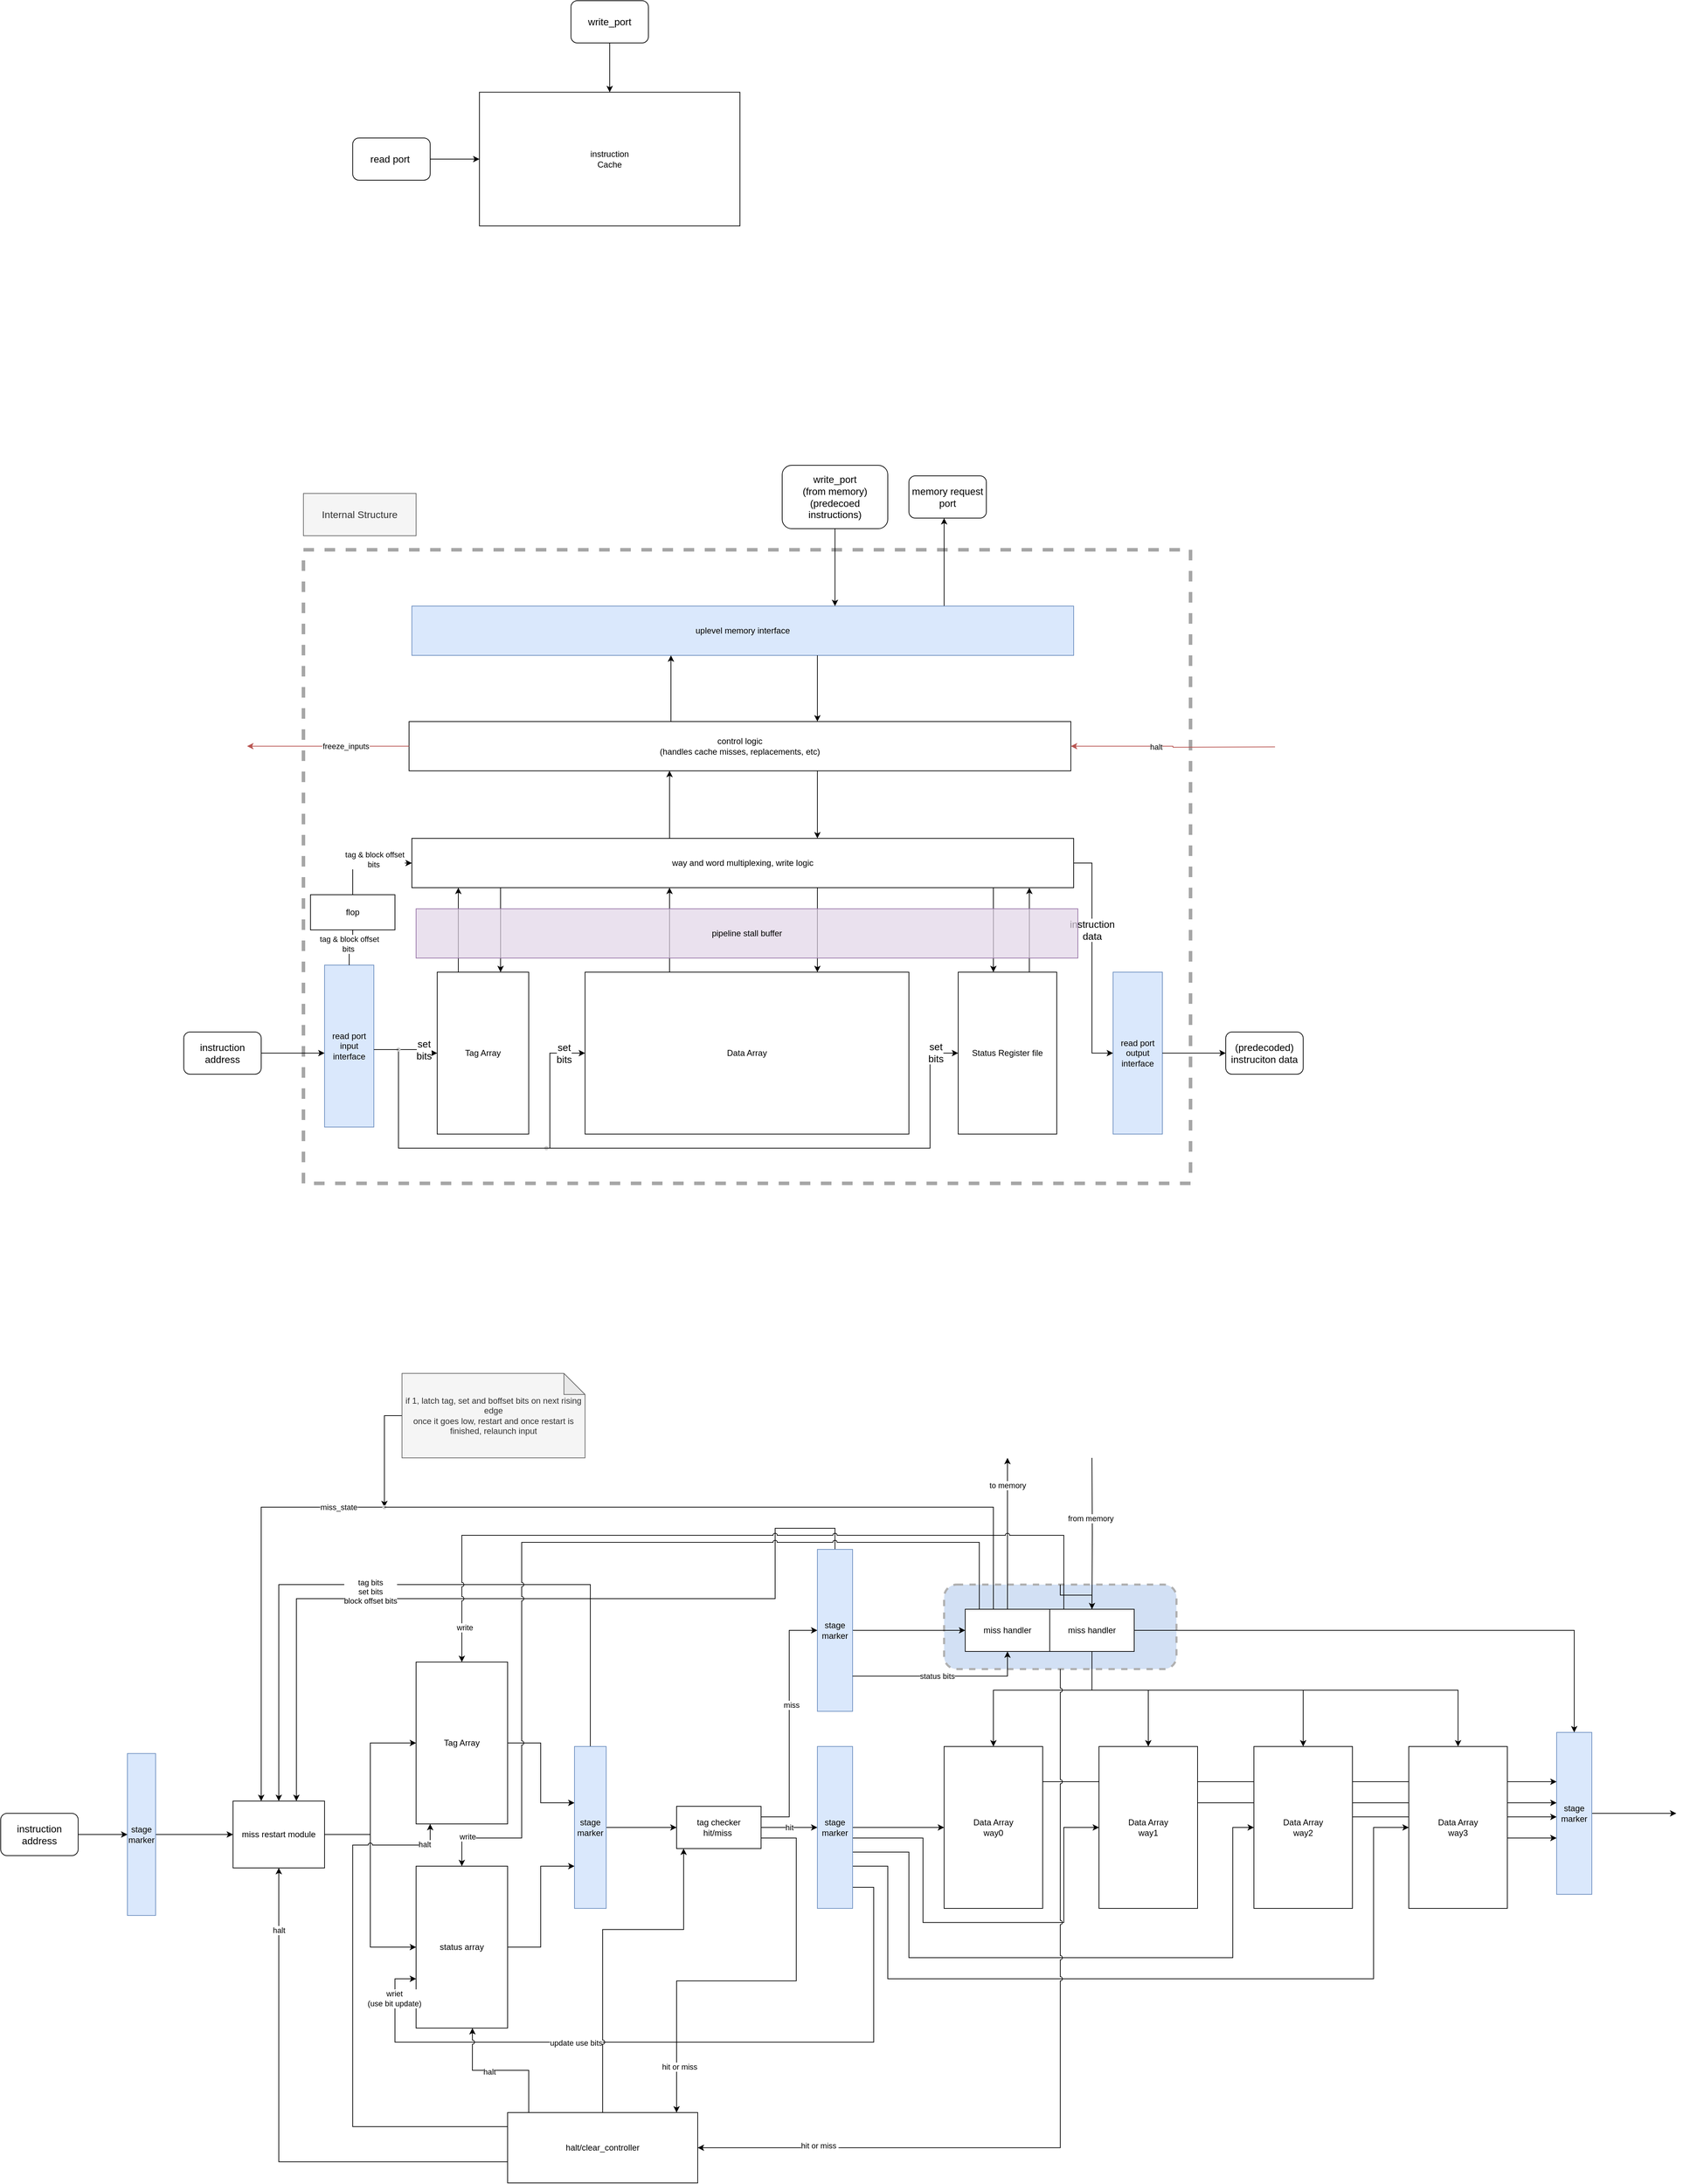 <mxfile version="20.3.0" type="device" pages="2"><diagram id="p-iPQqamaSTX_yFzceob" name="main page"><mxGraphModel dx="3578" dy="2856" grid="1" gridSize="10" guides="1" tooltips="1" connect="1" arrows="1" fold="1" page="1" pageScale="1" pageWidth="850" pageHeight="1100" math="0" shadow="0"><root><mxCell id="0"/><object label="background" id="1"><mxCell style="locked=1;" parent="0"/></object><mxCell id="rbMFtLJHUZW4ty2Fq5Bx-17" style="edgeStyle=orthogonalEdgeStyle;rounded=0;orthogonalLoop=1;jettySize=auto;html=1;" parent="1" source="cS5solNUSVGrpvD3in0Y-29" target="rbMFtLJHUZW4ty2Fq5Bx-2" edge="1"><mxGeometry relative="1" as="geometry"><Array as="points"><mxPoint x="795" y="2130"/><mxPoint x="710" y="2130"/><mxPoint x="710" y="2230"/><mxPoint x="30" y="2230"/></Array></mxGeometry></mxCell><mxCell id="rbMFtLJHUZW4ty2Fq5Bx-8" value="" style="rounded=1;whiteSpace=wrap;html=1;fillColor=#7EA6E0;strokeWidth=3;dashed=1;strokeColor=#B0B0B0;fillOpacity=35;" parent="1" vertex="1"><mxGeometry x="950" y="2210" width="330" height="120" as="geometry"/></mxCell><mxCell id="edJe41Q7wSMMJWLN9a68-1" value="instruction &lt;br&gt;Cache" style="rounded=0;whiteSpace=wrap;html=1;" parent="1" vertex="1"><mxGeometry x="290" y="90" width="370" height="190" as="geometry"/></mxCell><mxCell id="edJe41Q7wSMMJWLN9a68-2" value="" style="endArrow=classic;html=1;rounded=0;edgeStyle=orthogonalEdgeStyle;" parent="1" source="edJe41Q7wSMMJWLN9a68-4" target="edJe41Q7wSMMJWLN9a68-1" edge="1"><mxGeometry width="50" height="50" relative="1" as="geometry"><mxPoint x="150" y="190" as="sourcePoint"/><mxPoint x="50" y="150" as="targetPoint"/><Array as="points"/></mxGeometry></mxCell><mxCell id="edJe41Q7wSMMJWLN9a68-4" value="read port&amp;nbsp;&lt;br&gt;" style="text;html=1;strokeColor=default;fillColor=none;align=center;verticalAlign=middle;whiteSpace=wrap;rounded=1;fontSize=14;" parent="1" vertex="1"><mxGeometry x="110" y="155" width="110" height="60" as="geometry"/></mxCell><mxCell id="edJe41Q7wSMMJWLN9a68-6" style="edgeStyle=orthogonalEdgeStyle;rounded=0;orthogonalLoop=1;jettySize=auto;html=1;fontSize=14;" parent="1" source="edJe41Q7wSMMJWLN9a68-5" target="edJe41Q7wSMMJWLN9a68-1" edge="1"><mxGeometry relative="1" as="geometry"/></mxCell><mxCell id="edJe41Q7wSMMJWLN9a68-5" value="write_port" style="text;html=1;strokeColor=default;fillColor=none;align=center;verticalAlign=middle;whiteSpace=wrap;rounded=1;fontSize=14;" parent="1" vertex="1"><mxGeometry x="420" y="-40" width="110" height="60" as="geometry"/></mxCell><mxCell id="edJe41Q7wSMMJWLN9a68-7" value="Internal Structure" style="text;html=1;strokeColor=#666666;fillColor=#f5f5f5;align=center;verticalAlign=middle;whiteSpace=wrap;rounded=0;fontSize=14;fontColor=#333333;" parent="1" vertex="1"><mxGeometry x="40" y="660" width="160" height="60" as="geometry"/></mxCell><mxCell id="edJe41Q7wSMMJWLN9a68-8" value="" style="rounded=0;whiteSpace=wrap;html=1;fillColor=none;dashed=1;strokeWidth=5;strokeColor=#A6A6A6;pointerEvents=0;" parent="1" vertex="1"><mxGeometry x="40" y="740" width="1260" height="900" as="geometry"/></mxCell><mxCell id="edJe41Q7wSMMJWLN9a68-9" value="Tag Array" style="rounded=0;whiteSpace=wrap;html=1;" parent="1" vertex="1"><mxGeometry x="230" y="1340" width="130" height="230" as="geometry"/></mxCell><mxCell id="edJe41Q7wSMMJWLN9a68-10" value="Data Array" style="rounded=0;whiteSpace=wrap;html=1;" parent="1" vertex="1"><mxGeometry x="440" y="1340" width="460" height="230" as="geometry"/></mxCell><mxCell id="edJe41Q7wSMMJWLN9a68-11" value="Status Register file" style="rounded=0;whiteSpace=wrap;html=1;" parent="1" vertex="1"><mxGeometry x="970" y="1340" width="140" height="230" as="geometry"/></mxCell><mxCell id="edJe41Q7wSMMJWLN9a68-12" value="way and word multiplexing, write logic" style="rounded=0;whiteSpace=wrap;html=1;" parent="1" vertex="1"><mxGeometry x="194" y="1150" width="940" height="70" as="geometry"/></mxCell><mxCell id="BVenGNsy_yPS12NP6OxB-1" style="edgeStyle=orthogonalEdgeStyle;rounded=0;orthogonalLoop=1;jettySize=auto;html=1;jumpStyle=arc;startArrow=none;" parent="1" source="BVenGNsy_yPS12NP6OxB-18" target="edJe41Q7wSMMJWLN9a68-12" edge="1"><mxGeometry relative="1" as="geometry"><Array as="points"><mxPoint x="110" y="1185"/></Array></mxGeometry></mxCell><mxCell id="edJe41Q7wSMMJWLN9a68-13" value="read port input interface" style="rounded=0;whiteSpace=wrap;html=1;fillColor=#dae8fc;strokeColor=#6c8ebf;" parent="1" vertex="1"><mxGeometry x="70" y="1330" width="70" height="230" as="geometry"/></mxCell><mxCell id="edJe41Q7wSMMJWLN9a68-14" value="read port output interface" style="rounded=0;whiteSpace=wrap;html=1;fillColor=#dae8fc;strokeColor=#6c8ebf;" parent="1" vertex="1"><mxGeometry x="1190" y="1340" width="70" height="230" as="geometry"/></mxCell><mxCell id="edJe41Q7wSMMJWLN9a68-16" value="" style="endArrow=classic;html=1;rounded=0;fontSize=14;edgeStyle=orthogonalEdgeStyle;" parent="1" source="edJe41Q7wSMMJWLN9a68-17" target="edJe41Q7wSMMJWLN9a68-18" edge="1"><mxGeometry width="50" height="50" relative="1" as="geometry"><mxPoint x="890" y="1010" as="sourcePoint"/><mxPoint x="940" y="1060" as="targetPoint"/><Array as="points"><mxPoint x="950" y="760"/><mxPoint x="950" y="760"/></Array></mxGeometry></mxCell><mxCell id="edJe41Q7wSMMJWLN9a68-17" value="uplevel memory interface" style="rounded=0;whiteSpace=wrap;html=1;fillColor=#dae8fc;strokeColor=#6c8ebf;" parent="1" vertex="1"><mxGeometry x="194" y="820" width="940" height="70" as="geometry"/></mxCell><mxCell id="edJe41Q7wSMMJWLN9a68-18" value="memory request port" style="text;html=1;strokeColor=default;fillColor=none;align=center;verticalAlign=middle;whiteSpace=wrap;rounded=1;fontSize=14;" parent="1" vertex="1"><mxGeometry x="900" y="635" width="110" height="60" as="geometry"/></mxCell><mxCell id="edJe41Q7wSMMJWLN9a68-19" value="write_port&lt;br&gt;(from memory)&lt;br&gt;(predecoed instructions)" style="text;html=1;strokeColor=default;fillColor=none;align=center;verticalAlign=middle;whiteSpace=wrap;rounded=1;fontSize=14;" parent="1" vertex="1"><mxGeometry x="720" y="620" width="150" height="90" as="geometry"/></mxCell><mxCell id="edJe41Q7wSMMJWLN9a68-20" value="" style="endArrow=classic;html=1;rounded=0;fontSize=14;edgeStyle=orthogonalEdgeStyle;exitX=0.5;exitY=1;exitDx=0;exitDy=0;" parent="1" source="edJe41Q7wSMMJWLN9a68-19" target="edJe41Q7wSMMJWLN9a68-17" edge="1"><mxGeometry width="50" height="50" relative="1" as="geometry"><mxPoint x="790" y="1070" as="sourcePoint"/><mxPoint x="965" y="1060" as="targetPoint"/><Array as="points"><mxPoint x="795" y="780"/><mxPoint x="795" y="780"/></Array></mxGeometry></mxCell><mxCell id="edJe41Q7wSMMJWLN9a68-21" value="control logic&lt;br&gt;(handles cache misses, replacements, etc)" style="rounded=0;whiteSpace=wrap;html=1;" parent="1" vertex="1"><mxGeometry x="190" y="984" width="940" height="70" as="geometry"/></mxCell><mxCell id="edJe41Q7wSMMJWLN9a68-22" value="instruction address" style="text;html=1;strokeColor=default;fillColor=none;align=center;verticalAlign=middle;whiteSpace=wrap;rounded=1;fontSize=14;" parent="1" vertex="1"><mxGeometry x="-130" y="1425" width="110" height="60" as="geometry"/></mxCell><mxCell id="edJe41Q7wSMMJWLN9a68-23" value="" style="endArrow=classic;html=1;rounded=0;fontSize=14;edgeStyle=orthogonalEdgeStyle;" parent="1" source="edJe41Q7wSMMJWLN9a68-22" target="edJe41Q7wSMMJWLN9a68-13" edge="1"><mxGeometry width="50" height="50" relative="1" as="geometry"><mxPoint x="560" y="1300" as="sourcePoint"/><mxPoint x="610" y="1250" as="targetPoint"/><Array as="points"><mxPoint x="40" y="1455"/><mxPoint x="40" y="1455"/></Array></mxGeometry></mxCell><mxCell id="edJe41Q7wSMMJWLN9a68-24" value="" style="endArrow=classic;html=1;rounded=0;fontSize=14;edgeStyle=orthogonalEdgeStyle;" parent="1" source="edJe41Q7wSMMJWLN9a68-14" target="edJe41Q7wSMMJWLN9a68-25" edge="1"><mxGeometry width="50" height="50" relative="1" as="geometry"><mxPoint x="1420" y="1240" as="sourcePoint"/><mxPoint x="1370" y="1450" as="targetPoint"/><Array as="points"/></mxGeometry></mxCell><mxCell id="edJe41Q7wSMMJWLN9a68-25" value="(predecoded) instruciton data" style="text;html=1;strokeColor=default;fillColor=none;align=center;verticalAlign=middle;whiteSpace=wrap;rounded=1;fontSize=14;" parent="1" vertex="1"><mxGeometry x="1350" y="1425" width="110" height="60" as="geometry"/></mxCell><mxCell id="edJe41Q7wSMMJWLN9a68-26" value="" style="endArrow=classic;html=1;rounded=0;fontSize=14;edgeStyle=orthogonalEdgeStyle;startArrow=none;" parent="1" source="BVenGNsy_yPS12NP6OxB-11" target="edJe41Q7wSMMJWLN9a68-9" edge="1"><mxGeometry width="50" height="50" relative="1" as="geometry"><mxPoint x="-240" y="1340" as="sourcePoint"/><mxPoint x="-190" y="1290" as="targetPoint"/></mxGeometry></mxCell><mxCell id="edJe41Q7wSMMJWLN9a68-30" value="" style="endArrow=classic;html=1;rounded=0;fontSize=14;edgeStyle=orthogonalEdgeStyle;startArrow=none;" parent="1" source="edJe41Q7wSMMJWLN9a68-32" target="edJe41Q7wSMMJWLN9a68-10" edge="1"><mxGeometry width="50" height="50" relative="1" as="geometry"><mxPoint x="150" y="1440.0" as="sourcePoint"/><mxPoint x="200" y="1440.0" as="targetPoint"/><Array as="points"><mxPoint x="390" y="1590"/><mxPoint x="390" y="1455"/></Array></mxGeometry></mxCell><mxCell id="edJe41Q7wSMMJWLN9a68-32" value="" style="shape=waypoint;sketch=0;fillStyle=solid;size=6;pointerEvents=1;points=[];fillColor=none;resizable=0;rotatable=0;perimeter=centerPerimeter;snapToPoint=1;strokeColor=#CCCCCC;strokeWidth=1;rounded=1;dashed=1;fontSize=14;" parent="1" vertex="1"><mxGeometry x="365" y="1570" width="40" height="40" as="geometry"/></mxCell><mxCell id="edJe41Q7wSMMJWLN9a68-33" value="" style="endArrow=none;html=1;rounded=0;fontSize=14;edgeStyle=orthogonalEdgeStyle;" parent="1" source="BVenGNsy_yPS12NP6OxB-11" target="edJe41Q7wSMMJWLN9a68-32" edge="1"><mxGeometry width="50" height="50" relative="1" as="geometry"><mxPoint x="140" y="1470.043" as="sourcePoint"/><mxPoint x="440" y="1455" as="targetPoint"/><Array as="points"><mxPoint x="175" y="1590"/></Array></mxGeometry></mxCell><mxCell id="edJe41Q7wSMMJWLN9a68-34" value="set&lt;br&gt;bits" style="edgeLabel;html=1;align=center;verticalAlign=middle;resizable=0;points=[];fontSize=14;" parent="edJe41Q7wSMMJWLN9a68-33" vertex="1" connectable="0"><mxGeometry x="-0.28" relative="1" as="geometry"><mxPoint x="235" y="-121" as="offset"/></mxGeometry></mxCell><mxCell id="edJe41Q7wSMMJWLN9a68-35" value="" style="endArrow=classic;html=1;rounded=0;fontSize=14;edgeStyle=orthogonalEdgeStyle;" parent="1" source="edJe41Q7wSMMJWLN9a68-32" target="edJe41Q7wSMMJWLN9a68-11" edge="1"><mxGeometry width="50" height="50" relative="1" as="geometry"><mxPoint x="410" y="1610" as="sourcePoint"/><mxPoint x="460" y="1560" as="targetPoint"/><Array as="points"><mxPoint x="930" y="1590"/><mxPoint x="930" y="1455"/></Array></mxGeometry></mxCell><mxCell id="edJe41Q7wSMMJWLN9a68-36" value="set&lt;br&gt;bits" style="edgeLabel;html=1;align=center;verticalAlign=middle;resizable=0;points=[];fontSize=14;" parent="edJe41Q7wSMMJWLN9a68-35" vertex="1" connectable="0"><mxGeometry x="0.91" y="1" relative="1" as="geometry"><mxPoint as="offset"/></mxGeometry></mxCell><mxCell id="edJe41Q7wSMMJWLN9a68-37" value="" style="endArrow=classic;html=1;rounded=0;fontSize=14;edgeStyle=orthogonalEdgeStyle;jumpStyle=arc;" parent="1" source="edJe41Q7wSMMJWLN9a68-12" target="edJe41Q7wSMMJWLN9a68-14" edge="1"><mxGeometry width="50" height="50" relative="1" as="geometry"><mxPoint x="1360" y="870" as="sourcePoint"/><mxPoint x="1410" y="820" as="targetPoint"/><Array as="points"><mxPoint x="1160" y="1185"/><mxPoint x="1160" y="1455"/></Array></mxGeometry></mxCell><mxCell id="edJe41Q7wSMMJWLN9a68-47" value="instruction&lt;br&gt;data" style="edgeLabel;html=1;align=center;verticalAlign=middle;resizable=0;points=[];fontSize=14;" parent="edJe41Q7wSMMJWLN9a68-37" vertex="1" connectable="0"><mxGeometry x="0.217" y="-4" relative="1" as="geometry"><mxPoint x="4" y="-78" as="offset"/></mxGeometry></mxCell><mxCell id="edJe41Q7wSMMJWLN9a68-38" value="" style="endArrow=classic;html=1;rounded=0;fontSize=14;edgeStyle=orthogonalEdgeStyle;jumpStyle=arc;" parent="1" source="edJe41Q7wSMMJWLN9a68-10" target="edJe41Q7wSMMJWLN9a68-12" edge="1"><mxGeometry width="50" height="50" relative="1" as="geometry"><mxPoint x="1190" y="990" as="sourcePoint"/><mxPoint x="1240" y="940" as="targetPoint"/><Array as="points"><mxPoint x="560" y="1330"/><mxPoint x="560" y="1330"/></Array></mxGeometry></mxCell><mxCell id="edJe41Q7wSMMJWLN9a68-39" value="" style="endArrow=classic;html=1;rounded=0;fontSize=14;edgeStyle=orthogonalEdgeStyle;jumpStyle=arc;" parent="1" edge="1"><mxGeometry width="50" height="50" relative="1" as="geometry"><mxPoint x="1071.059" y="1340.0" as="sourcePoint"/><mxPoint x="1071.059" y="1220.0" as="targetPoint"/><Array as="points"><mxPoint x="1071" y="1330"/><mxPoint x="1071" y="1330"/></Array></mxGeometry></mxCell><mxCell id="edJe41Q7wSMMJWLN9a68-40" value="" style="endArrow=classic;html=1;rounded=0;fontSize=14;startArrow=none;startFill=0;edgeStyle=orthogonalEdgeStyle;" parent="1" edge="1"><mxGeometry width="50" height="50" relative="1" as="geometry"><mxPoint x="562.0" y="984.0" as="sourcePoint"/><mxPoint x="562.0" y="890" as="targetPoint"/><Array as="points"><mxPoint x="562" y="970"/><mxPoint x="562" y="970"/></Array></mxGeometry></mxCell><mxCell id="edJe41Q7wSMMJWLN9a68-42" value="" style="endArrow=none;html=1;rounded=0;fontSize=14;startArrow=classic;startFill=1;edgeStyle=orthogonalEdgeStyle;endFill=0;" parent="1" source="edJe41Q7wSMMJWLN9a68-12" target="edJe41Q7wSMMJWLN9a68-21" edge="1"><mxGeometry width="50" height="50" relative="1" as="geometry"><mxPoint x="769.027" y="1160" as="sourcePoint"/><mxPoint x="769.027" y="1070" as="targetPoint"/><Array as="points"><mxPoint x="770" y="1130"/><mxPoint x="770" y="1130"/></Array></mxGeometry></mxCell><mxCell id="edJe41Q7wSMMJWLN9a68-43" value="" style="endArrow=classic;html=1;rounded=0;fontSize=14;edgeStyle=orthogonalEdgeStyle;jumpStyle=arc;" parent="1" source="edJe41Q7wSMMJWLN9a68-12" target="edJe41Q7wSMMJWLN9a68-9" edge="1"><mxGeometry width="50" height="50" relative="1" as="geometry"><mxPoint x="120" y="1280" as="sourcePoint"/><mxPoint x="170" y="1230" as="targetPoint"/><Array as="points"><mxPoint x="320" y="1330"/><mxPoint x="320" y="1330"/></Array></mxGeometry></mxCell><mxCell id="edJe41Q7wSMMJWLN9a68-44" value="" style="endArrow=classic;html=1;rounded=0;fontSize=14;edgeStyle=orthogonalEdgeStyle;jumpStyle=arc;" parent="1" source="edJe41Q7wSMMJWLN9a68-12" target="edJe41Q7wSMMJWLN9a68-10" edge="1"><mxGeometry width="50" height="50" relative="1" as="geometry"><mxPoint x="330" y="1330" as="sourcePoint"/><mxPoint x="330" y="1350" as="targetPoint"/><Array as="points"><mxPoint x="770" y="1330"/><mxPoint x="770" y="1330"/></Array></mxGeometry></mxCell><mxCell id="edJe41Q7wSMMJWLN9a68-45" value="" style="endArrow=classic;html=1;rounded=0;fontSize=14;edgeStyle=orthogonalEdgeStyle;jumpStyle=arc;" parent="1" source="edJe41Q7wSMMJWLN9a68-12" target="edJe41Q7wSMMJWLN9a68-11" edge="1"><mxGeometry width="50" height="50" relative="1" as="geometry"><mxPoint x="720" y="1330" as="sourcePoint"/><mxPoint x="720" y="1350" as="targetPoint"/><Array as="points"><mxPoint x="1020" y="1330"/><mxPoint x="1020" y="1330"/></Array></mxGeometry></mxCell><mxCell id="BVenGNsy_yPS12NP6OxB-5" value="" style="endArrow=classic;html=1;rounded=0;jumpStyle=arc;edgeStyle=orthogonalEdgeStyle;" parent="1" source="edJe41Q7wSMMJWLN9a68-9" target="edJe41Q7wSMMJWLN9a68-12" edge="1"><mxGeometry width="50" height="50" relative="1" as="geometry"><mxPoint x="240" y="1300" as="sourcePoint"/><mxPoint x="290" y="1250" as="targetPoint"/><Array as="points"><mxPoint x="260" y="1250"/><mxPoint x="260" y="1250"/></Array></mxGeometry></mxCell><mxCell id="BVenGNsy_yPS12NP6OxB-6" value="" style="endArrow=none;html=1;rounded=0;fontSize=14;startArrow=classic;startFill=1;edgeStyle=orthogonalEdgeStyle;endFill=0;" parent="1" source="edJe41Q7wSMMJWLN9a68-21" target="edJe41Q7wSMMJWLN9a68-12" edge="1"><mxGeometry width="50" height="50" relative="1" as="geometry"><mxPoint x="770.027" y="1160" as="sourcePoint"/><mxPoint x="770.027" y="1070" as="targetPoint"/><Array as="points"><mxPoint x="560" y="1090"/><mxPoint x="560" y="1090"/></Array></mxGeometry></mxCell><mxCell id="BVenGNsy_yPS12NP6OxB-7" value="" style="endArrow=none;html=1;rounded=0;fontSize=14;startArrow=classic;startFill=1;edgeStyle=orthogonalEdgeStyle;endFill=0;" parent="1" source="edJe41Q7wSMMJWLN9a68-21" target="edJe41Q7wSMMJWLN9a68-17" edge="1"><mxGeometry width="50" height="50" relative="1" as="geometry"><mxPoint x="780" y="1160" as="sourcePoint"/><mxPoint x="780" y="1064" as="targetPoint"/><Array as="points"><mxPoint x="770" y="970"/><mxPoint x="770" y="970"/></Array></mxGeometry></mxCell><mxCell id="BVenGNsy_yPS12NP6OxB-11" value="" style="shape=waypoint;sketch=0;fillStyle=solid;size=6;pointerEvents=1;points=[];fillColor=none;resizable=0;rotatable=0;perimeter=centerPerimeter;snapToPoint=1;strokeColor=#CCCCCC;strokeWidth=1;" parent="1" vertex="1"><mxGeometry x="155" y="1430" width="40" height="40" as="geometry"/></mxCell><mxCell id="BVenGNsy_yPS12NP6OxB-12" value="" style="endArrow=none;html=1;rounded=0;fontSize=14;edgeStyle=orthogonalEdgeStyle;entryX=0.536;entryY=0.413;entryDx=0;entryDy=0;entryPerimeter=0;" parent="1" source="edJe41Q7wSMMJWLN9a68-13" target="BVenGNsy_yPS12NP6OxB-11" edge="1"><mxGeometry width="50" height="50" relative="1" as="geometry"><mxPoint x="140" y="1430" as="sourcePoint"/><mxPoint x="230" y="1430" as="targetPoint"/><Array as="points"><mxPoint x="150" y="1450"/></Array></mxGeometry></mxCell><mxCell id="BVenGNsy_yPS12NP6OxB-13" value="set&lt;br&gt;bits" style="edgeLabel;html=1;align=center;verticalAlign=middle;resizable=0;points=[];fontSize=14;" parent="BVenGNsy_yPS12NP6OxB-12" vertex="1" connectable="0"><mxGeometry x="-0.28" relative="1" as="geometry"><mxPoint x="58" as="offset"/></mxGeometry></mxCell><mxCell id="BVenGNsy_yPS12NP6OxB-14" value="" style="endArrow=classic;html=1;rounded=0;jumpStyle=arc;fillColor=#f8cecc;strokeColor=#b85450;edgeStyle=orthogonalEdgeStyle;" parent="1" source="edJe41Q7wSMMJWLN9a68-21" edge="1"><mxGeometry width="50" height="50" relative="1" as="geometry"><mxPoint x="-100" y="1040" as="sourcePoint"/><mxPoint x="-40" y="1019" as="targetPoint"/></mxGeometry></mxCell><mxCell id="BVenGNsy_yPS12NP6OxB-15" value="freeze_inputs" style="edgeLabel;html=1;align=center;verticalAlign=middle;resizable=0;points=[];" parent="BVenGNsy_yPS12NP6OxB-14" vertex="1" connectable="0"><mxGeometry x="-0.209" y="3" relative="1" as="geometry"><mxPoint x="1" y="-3" as="offset"/></mxGeometry></mxCell><mxCell id="BVenGNsy_yPS12NP6OxB-16" value="" style="endArrow=classic;html=1;rounded=0;jumpStyle=arc;fillColor=#f8cecc;strokeColor=#b85450;edgeStyle=orthogonalEdgeStyle;" parent="1" target="edJe41Q7wSMMJWLN9a68-21" edge="1"><mxGeometry width="50" height="50" relative="1" as="geometry"><mxPoint x="1420" y="1020" as="sourcePoint"/><mxPoint x="1130" y="1030" as="targetPoint"/></mxGeometry></mxCell><mxCell id="BVenGNsy_yPS12NP6OxB-17" value="halt" style="edgeLabel;html=1;align=center;verticalAlign=middle;resizable=0;points=[];" parent="BVenGNsy_yPS12NP6OxB-16" vertex="1" connectable="0"><mxGeometry x="-0.209" y="3" relative="1" as="geometry"><mxPoint x="-54" y="-4" as="offset"/></mxGeometry></mxCell><mxCell id="BVenGNsy_yPS12NP6OxB-18" value="flop" style="rounded=0;whiteSpace=wrap;html=1;" parent="1" vertex="1"><mxGeometry x="50" y="1230" width="120" height="50" as="geometry"/></mxCell><mxCell id="BVenGNsy_yPS12NP6OxB-19" value="" style="edgeStyle=orthogonalEdgeStyle;rounded=0;orthogonalLoop=1;jettySize=auto;html=1;jumpStyle=arc;endArrow=none;" parent="1" source="edJe41Q7wSMMJWLN9a68-13" target="BVenGNsy_yPS12NP6OxB-18" edge="1"><mxGeometry relative="1" as="geometry"><mxPoint x="110" y="1330" as="sourcePoint"/><mxPoint x="194" y="1185" as="targetPoint"/><Array as="points"/></mxGeometry></mxCell><mxCell id="BVenGNsy_yPS12NP6OxB-20" value="tag &amp;amp; block offset&lt;br&gt;bits&amp;nbsp;" style="edgeLabel;html=1;align=center;verticalAlign=middle;resizable=0;points=[];" parent="BVenGNsy_yPS12NP6OxB-19" vertex="1" connectable="0"><mxGeometry x="-0.026" y="-1" relative="1" as="geometry"><mxPoint x="34" y="-126" as="offset"/></mxGeometry></mxCell><mxCell id="BVenGNsy_yPS12NP6OxB-22" value="tag &amp;amp; block offset&lt;br&gt;bits&amp;nbsp;" style="edgeLabel;html=1;align=center;verticalAlign=middle;resizable=0;points=[];" parent="BVenGNsy_yPS12NP6OxB-19" vertex="1" connectable="0"><mxGeometry x="-0.026" y="-1" relative="1" as="geometry"><mxPoint x="-2" y="-6" as="offset"/></mxGeometry></mxCell><mxCell id="BVenGNsy_yPS12NP6OxB-23" value="pipeline stall buffer" style="rounded=0;whiteSpace=wrap;html=1;fillOpacity=70;fillColor=#e1d5e7;strokeColor=#9673a6;" parent="1" vertex="1"><mxGeometry x="200" y="1250" width="940" height="70" as="geometry"/></mxCell><mxCell id="cS5solNUSVGrpvD3in0Y-9" style="edgeStyle=orthogonalEdgeStyle;rounded=0;orthogonalLoop=1;jettySize=auto;html=1;" parent="1" source="cS5solNUSVGrpvD3in0Y-1" target="cS5solNUSVGrpvD3in0Y-8" edge="1"><mxGeometry relative="1" as="geometry"><Array as="points"><mxPoint x="377" y="2435"/><mxPoint x="377" y="2520"/></Array></mxGeometry></mxCell><mxCell id="cS5solNUSVGrpvD3in0Y-1" value="Tag Array" style="rounded=0;whiteSpace=wrap;html=1;" parent="1" vertex="1"><mxGeometry x="200" y="2320" width="130" height="230" as="geometry"/></mxCell><mxCell id="cS5solNUSVGrpvD3in0Y-10" style="edgeStyle=orthogonalEdgeStyle;rounded=0;orthogonalLoop=1;jettySize=auto;html=1;" parent="1" source="cS5solNUSVGrpvD3in0Y-2" target="cS5solNUSVGrpvD3in0Y-8" edge="1"><mxGeometry relative="1" as="geometry"><mxPoint x="410" y="2670" as="targetPoint"/><Array as="points"><mxPoint x="377" y="2725"/><mxPoint x="377" y="2610"/></Array></mxGeometry></mxCell><mxCell id="cS5solNUSVGrpvD3in0Y-2" value="status array" style="rounded=0;whiteSpace=wrap;html=1;" parent="1" vertex="1"><mxGeometry x="200" y="2610" width="130" height="230" as="geometry"/></mxCell><mxCell id="rbMFtLJHUZW4ty2Fq5Bx-5" style="edgeStyle=orthogonalEdgeStyle;rounded=0;orthogonalLoop=1;jettySize=auto;html=1;" parent="1" source="cS5solNUSVGrpvD3in0Y-3" target="rbMFtLJHUZW4ty2Fq5Bx-2" edge="1"><mxGeometry relative="1" as="geometry"/></mxCell><mxCell id="cS5solNUSVGrpvD3in0Y-3" value="stage marker" style="rounded=0;whiteSpace=wrap;html=1;fillColor=#dae8fc;strokeColor=#6c8ebf;" parent="1" vertex="1"><mxGeometry x="-210" y="2450" width="40" height="230" as="geometry"/></mxCell><mxCell id="cS5solNUSVGrpvD3in0Y-4" value="" style="endArrow=classic;html=1;rounded=0;fontSize=14;edgeStyle=orthogonalEdgeStyle;" parent="1" source="cS5solNUSVGrpvD3in0Y-5" target="cS5solNUSVGrpvD3in0Y-3" edge="1"><mxGeometry width="50" height="50" relative="1" as="geometry"><mxPoint x="450" y="2425" as="sourcePoint"/><mxPoint x="-40" y="2580.0" as="targetPoint"/><Array as="points"/></mxGeometry></mxCell><mxCell id="cS5solNUSVGrpvD3in0Y-5" value="instruction address" style="text;html=1;strokeColor=default;fillColor=none;align=center;verticalAlign=middle;whiteSpace=wrap;rounded=1;fontSize=14;" parent="1" vertex="1"><mxGeometry x="-390" y="2535" width="110" height="60" as="geometry"/></mxCell><mxCell id="cS5solNUSVGrpvD3in0Y-12" style="edgeStyle=orthogonalEdgeStyle;rounded=0;orthogonalLoop=1;jettySize=auto;html=1;" parent="1" source="cS5solNUSVGrpvD3in0Y-8" target="cS5solNUSVGrpvD3in0Y-11" edge="1"><mxGeometry relative="1" as="geometry"/></mxCell><mxCell id="rbMFtLJHUZW4ty2Fq5Bx-3" style="edgeStyle=orthogonalEdgeStyle;rounded=0;orthogonalLoop=1;jettySize=auto;html=1;" parent="1" source="cS5solNUSVGrpvD3in0Y-8" target="rbMFtLJHUZW4ty2Fq5Bx-2" edge="1"><mxGeometry relative="1" as="geometry"><Array as="points"><mxPoint x="447" y="2210"/><mxPoint x="5" y="2210"/></Array></mxGeometry></mxCell><mxCell id="rbMFtLJHUZW4ty2Fq5Bx-4" value="tag bits&lt;br&gt;set bits&lt;br&gt;block offset bits" style="edgeLabel;html=1;align=center;verticalAlign=middle;resizable=0;points=[];" parent="rbMFtLJHUZW4ty2Fq5Bx-3" vertex="1" connectable="0"><mxGeometry x="0.115" y="3" relative="1" as="geometry"><mxPoint x="4" y="7" as="offset"/></mxGeometry></mxCell><mxCell id="cS5solNUSVGrpvD3in0Y-8" value="stage marker" style="rounded=0;whiteSpace=wrap;html=1;fillColor=#dae8fc;strokeColor=#6c8ebf;" parent="1" vertex="1"><mxGeometry x="425" y="2440" width="45" height="230" as="geometry"/></mxCell><mxCell id="cS5solNUSVGrpvD3in0Y-14" style="edgeStyle=orthogonalEdgeStyle;rounded=0;orthogonalLoop=1;jettySize=auto;html=1;" parent="1" source="cS5solNUSVGrpvD3in0Y-11" target="cS5solNUSVGrpvD3in0Y-13" edge="1"><mxGeometry relative="1" as="geometry"/></mxCell><mxCell id="cS5solNUSVGrpvD3in0Y-30" value="hit" style="edgeLabel;html=1;align=center;verticalAlign=middle;resizable=0;points=[];" parent="cS5solNUSVGrpvD3in0Y-14" vertex="1" connectable="0"><mxGeometry x="0.225" y="-1" relative="1" as="geometry"><mxPoint x="-9" y="-1" as="offset"/></mxGeometry></mxCell><mxCell id="cS5solNUSVGrpvD3in0Y-31" style="edgeStyle=orthogonalEdgeStyle;rounded=0;orthogonalLoop=1;jettySize=auto;html=1;" parent="1" source="cS5solNUSVGrpvD3in0Y-11" target="cS5solNUSVGrpvD3in0Y-29" edge="1"><mxGeometry relative="1" as="geometry"><Array as="points"><mxPoint x="730" y="2540"/><mxPoint x="730" y="2275"/></Array></mxGeometry></mxCell><mxCell id="cS5solNUSVGrpvD3in0Y-32" value="miss" style="edgeLabel;html=1;align=center;verticalAlign=middle;resizable=0;points=[];" parent="cS5solNUSVGrpvD3in0Y-31" vertex="1" connectable="0"><mxGeometry x="0.155" y="-3" relative="1" as="geometry"><mxPoint as="offset"/></mxGeometry></mxCell><mxCell id="cS5solNUSVGrpvD3in0Y-11" value="tag checker&lt;br&gt;hit/miss&amp;nbsp;" style="rounded=0;whiteSpace=wrap;html=1;" parent="1" vertex="1"><mxGeometry x="570" y="2525" width="120" height="60" as="geometry"/></mxCell><mxCell id="cS5solNUSVGrpvD3in0Y-19" style="edgeStyle=orthogonalEdgeStyle;rounded=0;orthogonalLoop=1;jettySize=auto;html=1;" parent="1" source="cS5solNUSVGrpvD3in0Y-13" target="cS5solNUSVGrpvD3in0Y-15" edge="1"><mxGeometry relative="1" as="geometry"/></mxCell><mxCell id="cS5solNUSVGrpvD3in0Y-20" style="edgeStyle=orthogonalEdgeStyle;rounded=0;orthogonalLoop=1;jettySize=auto;html=1;jumpStyle=arc;" parent="1" source="cS5solNUSVGrpvD3in0Y-13" target="cS5solNUSVGrpvD3in0Y-16" edge="1"><mxGeometry relative="1" as="geometry"><Array as="points"><mxPoint x="920" y="2570"/><mxPoint x="920" y="2690"/><mxPoint x="1120" y="2690"/><mxPoint x="1120" y="2555"/></Array></mxGeometry></mxCell><mxCell id="cS5solNUSVGrpvD3in0Y-21" style="edgeStyle=orthogonalEdgeStyle;rounded=0;orthogonalLoop=1;jettySize=auto;html=1;jumpStyle=arc;" parent="1" source="cS5solNUSVGrpvD3in0Y-13" target="cS5solNUSVGrpvD3in0Y-17" edge="1"><mxGeometry relative="1" as="geometry"><Array as="points"><mxPoint x="900" y="2590"/><mxPoint x="900" y="2740"/><mxPoint x="1360" y="2740"/><mxPoint x="1360" y="2555"/></Array></mxGeometry></mxCell><mxCell id="cS5solNUSVGrpvD3in0Y-22" style="edgeStyle=orthogonalEdgeStyle;rounded=0;orthogonalLoop=1;jettySize=auto;html=1;jumpStyle=arc;" parent="1" source="cS5solNUSVGrpvD3in0Y-13" target="cS5solNUSVGrpvD3in0Y-18" edge="1"><mxGeometry relative="1" as="geometry"><Array as="points"><mxPoint x="870" y="2610"/><mxPoint x="870" y="2770"/><mxPoint x="1560" y="2770"/><mxPoint x="1560" y="2555"/></Array></mxGeometry></mxCell><mxCell id="cS5solNUSVGrpvD3in0Y-36" style="edgeStyle=orthogonalEdgeStyle;rounded=0;orthogonalLoop=1;jettySize=auto;html=1;" parent="1" source="cS5solNUSVGrpvD3in0Y-13" target="cS5solNUSVGrpvD3in0Y-2" edge="1"><mxGeometry relative="1" as="geometry"><Array as="points"><mxPoint x="850" y="2640"/><mxPoint x="850" y="2860"/><mxPoint x="170" y="2860"/><mxPoint x="170" y="2770"/></Array></mxGeometry></mxCell><mxCell id="cS5solNUSVGrpvD3in0Y-37" value="update use bits" style="edgeLabel;html=1;align=center;verticalAlign=middle;resizable=0;points=[];" parent="cS5solNUSVGrpvD3in0Y-36" vertex="1" connectable="0"><mxGeometry x="0.282" y="1" relative="1" as="geometry"><mxPoint as="offset"/></mxGeometry></mxCell><mxCell id="rbMFtLJHUZW4ty2Fq5Bx-28" value="wriet &lt;br&gt;(use bit update)" style="edgeLabel;html=1;align=center;verticalAlign=middle;resizable=0;points=[];" parent="cS5solNUSVGrpvD3in0Y-36" vertex="1" connectable="0"><mxGeometry x="0.889" y="1" relative="1" as="geometry"><mxPoint y="-1" as="offset"/></mxGeometry></mxCell><mxCell id="cS5solNUSVGrpvD3in0Y-13" value="stage marker" style="rounded=0;whiteSpace=wrap;html=1;fillColor=#dae8fc;strokeColor=#6c8ebf;" parent="1" vertex="1"><mxGeometry x="770" y="2440" width="50" height="230" as="geometry"/></mxCell><mxCell id="cS5solNUSVGrpvD3in0Y-24" style="edgeStyle=orthogonalEdgeStyle;rounded=0;orthogonalLoop=1;jettySize=auto;html=1;jumpStyle=arc;" parent="1" source="cS5solNUSVGrpvD3in0Y-15" target="cS5solNUSVGrpvD3in0Y-23" edge="1"><mxGeometry relative="1" as="geometry"><Array as="points"><mxPoint x="1590" y="2490"/><mxPoint x="1590" y="2490"/></Array></mxGeometry></mxCell><mxCell id="cS5solNUSVGrpvD3in0Y-15" value="Data Array&lt;br&gt;way0" style="rounded=0;whiteSpace=wrap;html=1;" parent="1" vertex="1"><mxGeometry x="950" y="2440" width="140" height="230" as="geometry"/></mxCell><mxCell id="cS5solNUSVGrpvD3in0Y-25" style="edgeStyle=orthogonalEdgeStyle;rounded=0;orthogonalLoop=1;jettySize=auto;html=1;" parent="1" source="cS5solNUSVGrpvD3in0Y-16" target="cS5solNUSVGrpvD3in0Y-23" edge="1"><mxGeometry relative="1" as="geometry"><Array as="points"><mxPoint x="1690" y="2520"/><mxPoint x="1690" y="2520"/></Array></mxGeometry></mxCell><mxCell id="cS5solNUSVGrpvD3in0Y-16" value="Data Array&lt;br&gt;way1" style="rounded=0;whiteSpace=wrap;html=1;" parent="1" vertex="1"><mxGeometry x="1170" y="2440" width="140" height="230" as="geometry"/></mxCell><mxCell id="cS5solNUSVGrpvD3in0Y-26" style="edgeStyle=orthogonalEdgeStyle;rounded=0;orthogonalLoop=1;jettySize=auto;html=1;" parent="1" source="cS5solNUSVGrpvD3in0Y-17" target="cS5solNUSVGrpvD3in0Y-23" edge="1"><mxGeometry relative="1" as="geometry"><Array as="points"><mxPoint x="1750" y="2540"/><mxPoint x="1750" y="2540"/></Array></mxGeometry></mxCell><mxCell id="cS5solNUSVGrpvD3in0Y-17" value="Data Array&lt;br&gt;way2" style="rounded=0;whiteSpace=wrap;html=1;" parent="1" vertex="1"><mxGeometry x="1390" y="2440" width="140" height="230" as="geometry"/></mxCell><mxCell id="cS5solNUSVGrpvD3in0Y-27" style="edgeStyle=orthogonalEdgeStyle;rounded=0;orthogonalLoop=1;jettySize=auto;html=1;" parent="1" source="cS5solNUSVGrpvD3in0Y-18" target="cS5solNUSVGrpvD3in0Y-23" edge="1"><mxGeometry relative="1" as="geometry"><Array as="points"><mxPoint x="1790" y="2570"/><mxPoint x="1790" y="2570"/></Array></mxGeometry></mxCell><mxCell id="cS5solNUSVGrpvD3in0Y-18" value="Data Array&lt;br&gt;way3" style="rounded=0;whiteSpace=wrap;html=1;" parent="1" vertex="1"><mxGeometry x="1610" y="2440" width="140" height="230" as="geometry"/></mxCell><mxCell id="cS5solNUSVGrpvD3in0Y-28" style="edgeStyle=orthogonalEdgeStyle;rounded=0;orthogonalLoop=1;jettySize=auto;html=1;" parent="1" source="cS5solNUSVGrpvD3in0Y-23" edge="1"><mxGeometry relative="1" as="geometry"><mxPoint x="1990" y="2535" as="targetPoint"/></mxGeometry></mxCell><mxCell id="cS5solNUSVGrpvD3in0Y-23" value="stage marker" style="rounded=0;whiteSpace=wrap;html=1;fillColor=#dae8fc;strokeColor=#6c8ebf;" parent="1" vertex="1"><mxGeometry x="1820" y="2420" width="50" height="230" as="geometry"/></mxCell><mxCell id="cS5solNUSVGrpvD3in0Y-34" style="edgeStyle=orthogonalEdgeStyle;rounded=0;orthogonalLoop=1;jettySize=auto;html=1;" parent="1" source="cS5solNUSVGrpvD3in0Y-29" target="cS5solNUSVGrpvD3in0Y-33" edge="1"><mxGeometry relative="1" as="geometry"/></mxCell><mxCell id="cS5solNUSVGrpvD3in0Y-29" value="stage marker" style="rounded=0;whiteSpace=wrap;html=1;fillColor=#dae8fc;strokeColor=#6c8ebf;" parent="1" vertex="1"><mxGeometry x="770" y="2160" width="50" height="230" as="geometry"/></mxCell><mxCell id="cS5solNUSVGrpvD3in0Y-52" style="edgeStyle=orthogonalEdgeStyle;rounded=0;jumpStyle=arc;orthogonalLoop=1;jettySize=auto;html=1;" parent="1" source="cS5solNUSVGrpvD3in0Y-33" target="cS5solNUSVGrpvD3in0Y-2" edge="1"><mxGeometry relative="1" as="geometry"><Array as="points"><mxPoint x="1000" y="2150"/><mxPoint x="350" y="2150"/><mxPoint x="350" y="2570"/><mxPoint x="265" y="2570"/></Array></mxGeometry></mxCell><mxCell id="rbMFtLJHUZW4ty2Fq5Bx-26" value="write" style="edgeLabel;html=1;align=center;verticalAlign=middle;resizable=0;points=[];" parent="cS5solNUSVGrpvD3in0Y-52" vertex="1" connectable="0"><mxGeometry x="0.926" y="-2" relative="1" as="geometry"><mxPoint as="offset"/></mxGeometry></mxCell><mxCell id="rbMFtLJHUZW4ty2Fq5Bx-10" style="edgeStyle=orthogonalEdgeStyle;rounded=0;orthogonalLoop=1;jettySize=auto;html=1;startArrow=none;" parent="1" source="rbMFtLJHUZW4ty2Fq5Bx-14" target="rbMFtLJHUZW4ty2Fq5Bx-2" edge="1"><mxGeometry relative="1" as="geometry"><Array as="points"><mxPoint x="-20" y="2100"/></Array></mxGeometry></mxCell><mxCell id="rbMFtLJHUZW4ty2Fq5Bx-11" value="miss_state" style="edgeLabel;html=1;align=center;verticalAlign=middle;resizable=0;points=[];" parent="rbMFtLJHUZW4ty2Fq5Bx-10" vertex="1" connectable="0"><mxGeometry x="0.35" y="5" relative="1" as="geometry"><mxPoint x="105" y="-225" as="offset"/></mxGeometry></mxCell><mxCell id="cS5solNUSVGrpvD3in0Y-33" value="miss handler" style="rounded=0;whiteSpace=wrap;html=1;" parent="1" vertex="1"><mxGeometry x="980" y="2245" width="120" height="60" as="geometry"/></mxCell><mxCell id="cS5solNUSVGrpvD3in0Y-38" value="" style="endArrow=classic;html=1;rounded=0;edgeStyle=orthogonalEdgeStyle;" parent="1" source="cS5solNUSVGrpvD3in0Y-29" target="cS5solNUSVGrpvD3in0Y-33" edge="1"><mxGeometry width="50" height="50" relative="1" as="geometry"><mxPoint x="900" y="2380" as="sourcePoint"/><mxPoint x="950" y="2330" as="targetPoint"/><Array as="points"><mxPoint x="1040" y="2340"/></Array></mxGeometry></mxCell><mxCell id="cS5solNUSVGrpvD3in0Y-39" value="status bits" style="edgeLabel;html=1;align=center;verticalAlign=middle;resizable=0;points=[];" parent="cS5solNUSVGrpvD3in0Y-38" vertex="1" connectable="0"><mxGeometry x="-0.059" relative="1" as="geometry"><mxPoint as="offset"/></mxGeometry></mxCell><mxCell id="cS5solNUSVGrpvD3in0Y-40" value="" style="endArrow=classic;html=1;rounded=0;edgeStyle=orthogonalEdgeStyle;" parent="1" source="cS5solNUSVGrpvD3in0Y-33" edge="1"><mxGeometry width="50" height="50" relative="1" as="geometry"><mxPoint x="880" y="2010" as="sourcePoint"/><mxPoint x="1040" y="2030" as="targetPoint"/><Array as="points"><mxPoint x="1040" y="2100"/><mxPoint x="1040" y="2100"/></Array></mxGeometry></mxCell><mxCell id="cS5solNUSVGrpvD3in0Y-41" value="to memory" style="edgeLabel;html=1;align=center;verticalAlign=middle;resizable=0;points=[];" parent="cS5solNUSVGrpvD3in0Y-40" vertex="1" connectable="0"><mxGeometry x="0.34" y="3" relative="1" as="geometry"><mxPoint x="3" y="-32" as="offset"/></mxGeometry></mxCell><mxCell id="cS5solNUSVGrpvD3in0Y-46" style="edgeStyle=orthogonalEdgeStyle;rounded=0;orthogonalLoop=1;jettySize=auto;html=1;" parent="1" source="cS5solNUSVGrpvD3in0Y-42" target="cS5solNUSVGrpvD3in0Y-15" edge="1"><mxGeometry relative="1" as="geometry"><Array as="points"><mxPoint x="1160" y="2360"/><mxPoint x="1020" y="2360"/></Array></mxGeometry></mxCell><mxCell id="cS5solNUSVGrpvD3in0Y-47" style="edgeStyle=orthogonalEdgeStyle;rounded=0;orthogonalLoop=1;jettySize=auto;html=1;" parent="1" source="cS5solNUSVGrpvD3in0Y-42" target="cS5solNUSVGrpvD3in0Y-16" edge="1"><mxGeometry relative="1" as="geometry"><Array as="points"><mxPoint x="1160" y="2360"/><mxPoint x="1240" y="2360"/></Array></mxGeometry></mxCell><mxCell id="cS5solNUSVGrpvD3in0Y-48" style="edgeStyle=orthogonalEdgeStyle;rounded=0;orthogonalLoop=1;jettySize=auto;html=1;" parent="1" source="cS5solNUSVGrpvD3in0Y-42" target="cS5solNUSVGrpvD3in0Y-17" edge="1"><mxGeometry relative="1" as="geometry"><Array as="points"><mxPoint x="1160" y="2360"/><mxPoint x="1460" y="2360"/></Array></mxGeometry></mxCell><mxCell id="cS5solNUSVGrpvD3in0Y-49" style="edgeStyle=orthogonalEdgeStyle;rounded=0;orthogonalLoop=1;jettySize=auto;html=1;" parent="1" source="cS5solNUSVGrpvD3in0Y-42" target="cS5solNUSVGrpvD3in0Y-18" edge="1"><mxGeometry relative="1" as="geometry"><Array as="points"><mxPoint x="1160" y="2360"/><mxPoint x="1680" y="2360"/></Array></mxGeometry></mxCell><mxCell id="cS5solNUSVGrpvD3in0Y-50" style="edgeStyle=orthogonalEdgeStyle;rounded=0;orthogonalLoop=1;jettySize=auto;html=1;startArrow=none;" parent="1" source="cS5solNUSVGrpvD3in0Y-42" target="cS5solNUSVGrpvD3in0Y-23" edge="1"><mxGeometry relative="1" as="geometry"><mxPoint x="1340" y="2240" as="sourcePoint"/></mxGeometry></mxCell><mxCell id="cS5solNUSVGrpvD3in0Y-51" style="edgeStyle=orthogonalEdgeStyle;rounded=0;orthogonalLoop=1;jettySize=auto;html=1;jumpStyle=arc;" parent="1" source="cS5solNUSVGrpvD3in0Y-42" target="cS5solNUSVGrpvD3in0Y-1" edge="1"><mxGeometry relative="1" as="geometry"><Array as="points"><mxPoint x="1120" y="2140"/><mxPoint x="265" y="2140"/></Array></mxGeometry></mxCell><mxCell id="rbMFtLJHUZW4ty2Fq5Bx-25" value="write" style="edgeLabel;html=1;align=center;verticalAlign=middle;resizable=0;points=[];" parent="cS5solNUSVGrpvD3in0Y-51" vertex="1" connectable="0"><mxGeometry x="0.916" y="4" relative="1" as="geometry"><mxPoint y="-1" as="offset"/></mxGeometry></mxCell><mxCell id="cS5solNUSVGrpvD3in0Y-42" value="miss handler" style="rounded=0;whiteSpace=wrap;html=1;" parent="1" vertex="1"><mxGeometry x="1100" y="2245" width="120" height="60" as="geometry"/></mxCell><mxCell id="cS5solNUSVGrpvD3in0Y-43" value="" style="endArrow=classic;html=1;rounded=0;edgeStyle=orthogonalEdgeStyle;" parent="1" target="cS5solNUSVGrpvD3in0Y-42" edge="1"><mxGeometry width="50" height="50" relative="1" as="geometry"><mxPoint x="1160" y="2030" as="sourcePoint"/><mxPoint x="1310" y="2050" as="targetPoint"/></mxGeometry></mxCell><mxCell id="cS5solNUSVGrpvD3in0Y-44" value="from memory" style="edgeLabel;html=1;align=center;verticalAlign=middle;resizable=0;points=[];" parent="cS5solNUSVGrpvD3in0Y-43" vertex="1" connectable="0"><mxGeometry x="-0.2" y="-3" relative="1" as="geometry"><mxPoint as="offset"/></mxGeometry></mxCell><mxCell id="rbMFtLJHUZW4ty2Fq5Bx-6" style="edgeStyle=orthogonalEdgeStyle;rounded=0;orthogonalLoop=1;jettySize=auto;html=1;" parent="1" source="rbMFtLJHUZW4ty2Fq5Bx-2" target="cS5solNUSVGrpvD3in0Y-1" edge="1"><mxGeometry relative="1" as="geometry"/></mxCell><mxCell id="rbMFtLJHUZW4ty2Fq5Bx-7" style="edgeStyle=orthogonalEdgeStyle;rounded=0;orthogonalLoop=1;jettySize=auto;html=1;" parent="1" source="rbMFtLJHUZW4ty2Fq5Bx-2" target="cS5solNUSVGrpvD3in0Y-2" edge="1"><mxGeometry relative="1" as="geometry"/></mxCell><mxCell id="rbMFtLJHUZW4ty2Fq5Bx-2" value="miss restart module" style="rounded=0;whiteSpace=wrap;html=1;" parent="1" vertex="1"><mxGeometry x="-60" y="2517.5" width="130" height="95" as="geometry"/></mxCell><mxCell id="rbMFtLJHUZW4ty2Fq5Bx-9" value="" style="edgeStyle=orthogonalEdgeStyle;rounded=0;orthogonalLoop=1;jettySize=auto;html=1;endArrow=none;" parent="1" source="cS5solNUSVGrpvD3in0Y-42" target="rbMFtLJHUZW4ty2Fq5Bx-8" edge="1"><mxGeometry relative="1" as="geometry"><mxPoint x="1220" y="2275.0" as="sourcePoint"/><mxPoint x="1845.0" y="2420" as="targetPoint"/></mxGeometry></mxCell><mxCell id="rbMFtLJHUZW4ty2Fq5Bx-13" style="edgeStyle=orthogonalEdgeStyle;rounded=0;orthogonalLoop=1;jettySize=auto;html=1;entryX=0.46;entryY=0.43;entryDx=0;entryDy=0;entryPerimeter=0;" parent="1" source="rbMFtLJHUZW4ty2Fq5Bx-12" target="rbMFtLJHUZW4ty2Fq5Bx-14" edge="1"><mxGeometry relative="1" as="geometry"><mxPoint x="130" y="2100" as="targetPoint"/></mxGeometry></mxCell><mxCell id="rbMFtLJHUZW4ty2Fq5Bx-12" value="if 1, latch tag, set and boffset bits on next rising edge&lt;br&gt;once it goes low, restart and once restart is finished, relaunch input" style="shape=note;whiteSpace=wrap;html=1;backgroundOutline=1;darkOpacity=0.05;strokeColor=#666666;strokeWidth=1;fillColor=#f5f5f5;fontColor=#333333;" parent="1" vertex="1"><mxGeometry x="180" y="1910" width="260" height="120" as="geometry"/></mxCell><mxCell id="rbMFtLJHUZW4ty2Fq5Bx-14" value="" style="shape=waypoint;sketch=0;fillStyle=solid;size=6;pointerEvents=1;points=[];fillColor=none;resizable=0;rotatable=0;perimeter=centerPerimeter;snapToPoint=1;strokeColor=#CCCCCC;strokeWidth=1;" parent="1" vertex="1"><mxGeometry x="135" y="2080" width="40" height="40" as="geometry"/></mxCell><mxCell id="rbMFtLJHUZW4ty2Fq5Bx-15" value="" style="edgeStyle=orthogonalEdgeStyle;rounded=0;orthogonalLoop=1;jettySize=auto;html=1;endArrow=none;" parent="1" source="cS5solNUSVGrpvD3in0Y-33" target="rbMFtLJHUZW4ty2Fq5Bx-14" edge="1"><mxGeometry relative="1" as="geometry"><mxPoint x="1020.04" y="2245" as="sourcePoint"/><mxPoint x="-19.96" y="2517.5" as="targetPoint"/><Array as="points"><mxPoint x="1020" y="2100"/></Array></mxGeometry></mxCell><mxCell id="rbMFtLJHUZW4ty2Fq5Bx-18" value="halt_controller" style="" parent="0"/><mxCell id="rbMFtLJHUZW4ty2Fq5Bx-30" style="edgeStyle=orthogonalEdgeStyle;rounded=0;jumpStyle=arc;orthogonalLoop=1;jettySize=auto;html=1;" parent="rbMFtLJHUZW4ty2Fq5Bx-18" source="rbMFtLJHUZW4ty2Fq5Bx-19" target="cS5solNUSVGrpvD3in0Y-1" edge="1"><mxGeometry relative="1" as="geometry"><mxPoint x="190" y="2590" as="targetPoint"/><Array as="points"><mxPoint x="110" y="2980"/><mxPoint x="110" y="2580"/><mxPoint x="220" y="2580"/></Array></mxGeometry></mxCell><mxCell id="rbMFtLJHUZW4ty2Fq5Bx-31" value="halt" style="edgeLabel;html=1;align=center;verticalAlign=middle;resizable=0;points=[];" parent="rbMFtLJHUZW4ty2Fq5Bx-30" vertex="1" connectable="0"><mxGeometry x="0.899" y="1" relative="1" as="geometry"><mxPoint as="offset"/></mxGeometry></mxCell><mxCell id="rbMFtLJHUZW4ty2Fq5Bx-24" style="edgeStyle=orthogonalEdgeStyle;rounded=0;jumpStyle=arc;orthogonalLoop=1;jettySize=auto;html=1;" parent="rbMFtLJHUZW4ty2Fq5Bx-18" source="rbMFtLJHUZW4ty2Fq5Bx-19" target="cS5solNUSVGrpvD3in0Y-2" edge="1"><mxGeometry relative="1" as="geometry"><mxPoint x="400" y="2730" as="targetPoint"/><Array as="points"><mxPoint x="360" y="2900"/><mxPoint x="280" y="2900"/></Array></mxGeometry></mxCell><mxCell id="rbMFtLJHUZW4ty2Fq5Bx-29" value="halt" style="edgeLabel;html=1;align=center;verticalAlign=middle;resizable=0;points=[];" parent="rbMFtLJHUZW4ty2Fq5Bx-24" vertex="1" connectable="0"><mxGeometry x="0.163" y="2" relative="1" as="geometry"><mxPoint as="offset"/></mxGeometry></mxCell><mxCell id="rbMFtLJHUZW4ty2Fq5Bx-32" style="edgeStyle=orthogonalEdgeStyle;rounded=0;jumpStyle=arc;orthogonalLoop=1;jettySize=auto;html=1;" parent="rbMFtLJHUZW4ty2Fq5Bx-18" source="rbMFtLJHUZW4ty2Fq5Bx-19" target="rbMFtLJHUZW4ty2Fq5Bx-2" edge="1"><mxGeometry relative="1" as="geometry"><Array as="points"><mxPoint x="5" y="3030"/></Array></mxGeometry></mxCell><mxCell id="rbMFtLJHUZW4ty2Fq5Bx-34" value="halt" style="edgeLabel;html=1;align=center;verticalAlign=middle;resizable=0;points=[];" parent="rbMFtLJHUZW4ty2Fq5Bx-32" vertex="1" connectable="0"><mxGeometry x="0.762" relative="1" as="geometry"><mxPoint as="offset"/></mxGeometry></mxCell><mxCell id="rbMFtLJHUZW4ty2Fq5Bx-33" style="edgeStyle=orthogonalEdgeStyle;rounded=0;jumpStyle=arc;orthogonalLoop=1;jettySize=auto;html=1;" parent="rbMFtLJHUZW4ty2Fq5Bx-18" source="rbMFtLJHUZW4ty2Fq5Bx-19" target="cS5solNUSVGrpvD3in0Y-11" edge="1"><mxGeometry relative="1" as="geometry"><Array as="points"><mxPoint x="465" y="2700"/><mxPoint x="580" y="2700"/></Array></mxGeometry></mxCell><mxCell id="rbMFtLJHUZW4ty2Fq5Bx-19" value="halt/clear_controller" style="rounded=0;whiteSpace=wrap;html=1;strokeWidth=1;" parent="rbMFtLJHUZW4ty2Fq5Bx-18" vertex="1"><mxGeometry x="330" y="2960" width="270" height="100" as="geometry"/></mxCell><mxCell id="rbMFtLJHUZW4ty2Fq5Bx-20" style="edgeStyle=orthogonalEdgeStyle;rounded=0;orthogonalLoop=1;jettySize=auto;html=1;" parent="rbMFtLJHUZW4ty2Fq5Bx-18" source="cS5solNUSVGrpvD3in0Y-11" target="rbMFtLJHUZW4ty2Fq5Bx-19" edge="1"><mxGeometry relative="1" as="geometry"><Array as="points"><mxPoint x="740" y="2570"/><mxPoint x="740" y="2773"/><mxPoint x="570" y="2773"/></Array></mxGeometry></mxCell><mxCell id="rbMFtLJHUZW4ty2Fq5Bx-21" value="hit or miss" style="edgeLabel;html=1;align=center;verticalAlign=middle;resizable=0;points=[];" parent="rbMFtLJHUZW4ty2Fq5Bx-20" vertex="1" connectable="0"><mxGeometry x="0.787" y="4" relative="1" as="geometry"><mxPoint as="offset"/></mxGeometry></mxCell><mxCell id="rbMFtLJHUZW4ty2Fq5Bx-22" style="edgeStyle=orthogonalEdgeStyle;rounded=0;orthogonalLoop=1;jettySize=auto;html=1;jumpStyle=arc;" parent="rbMFtLJHUZW4ty2Fq5Bx-18" source="rbMFtLJHUZW4ty2Fq5Bx-8" target="rbMFtLJHUZW4ty2Fq5Bx-19" edge="1"><mxGeometry relative="1" as="geometry"><Array as="points"><mxPoint x="1115" y="3010"/></Array></mxGeometry></mxCell><mxCell id="rbMFtLJHUZW4ty2Fq5Bx-23" value="hit or miss&amp;nbsp;" style="edgeLabel;html=1;align=center;verticalAlign=middle;resizable=0;points=[];" parent="rbMFtLJHUZW4ty2Fq5Bx-22" vertex="1" connectable="0"><mxGeometry x="0.711" y="-3" relative="1" as="geometry"><mxPoint as="offset"/></mxGeometry></mxCell></root></mxGraphModel></diagram><diagram id="HGpeMzifHsjzBnU8rH2M" name="miss handler"><mxGraphModel dx="1677" dy="532" grid="1" gridSize="10" guides="1" tooltips="1" connect="1" arrows="1" fold="1" page="1" pageScale="1" pageWidth="850" pageHeight="1100" math="0" shadow="0"><root><mxCell id="0"/><mxCell id="1" style="locked=1;" parent="0"/><mxCell id="Q2JvATtIdshKJfDdtZQq-32" style="edgeStyle=orthogonalEdgeStyle;rounded=0;jumpStyle=arc;orthogonalLoop=1;jettySize=auto;html=1;" parent="1" source="Q2JvATtIdshKJfDdtZQq-20" target="Q2JvATtIdshKJfDdtZQq-26" edge="1"><mxGeometry relative="1" as="geometry"><Array as="points"><mxPoint x="495" y="590"/><mxPoint x="430" y="590"/></Array></mxGeometry></mxCell><mxCell id="Q2JvATtIdshKJfDdtZQq-34" value="task&lt;br&gt;complete" style="edgeLabel;html=1;align=center;verticalAlign=middle;resizable=0;points=[];" parent="Q2JvATtIdshKJfDdtZQq-32" vertex="1" connectable="0"><mxGeometry x="0.762" relative="1" as="geometry"><mxPoint as="offset"/></mxGeometry></mxCell><mxCell id="Q2JvATtIdshKJfDdtZQq-22" value="" style="group" parent="1" vertex="1" connectable="0"><mxGeometry x="340" y="230" width="310" height="280" as="geometry"/></mxCell><mxCell id="Q2JvATtIdshKJfDdtZQq-20" value="" style="rounded=1;whiteSpace=wrap;html=1;strokeColor=#B0B0B0;strokeWidth=1;fillColor=#7EA6E0;strokeOpacity=100;fillOpacity=35;" parent="Q2JvATtIdshKJfDdtZQq-22" vertex="1"><mxGeometry y="30" width="310" height="250" as="geometry"/></mxCell><mxCell id="Q2JvATtIdshKJfDdtZQq-21" value="used together&lt;br&gt;sends data to arrays" style="text;html=1;strokeColor=none;fillColor=none;align=center;verticalAlign=middle;whiteSpace=wrap;rounded=0;strokeWidth=1;" parent="Q2JvATtIdshKJfDdtZQq-22" vertex="1"><mxGeometry x="70" width="170" height="30" as="geometry"/></mxCell><mxCell id="ZlRk9Gp2_ngqYYRrqRDa-8" style="edgeStyle=orthogonalEdgeStyle;rounded=0;jumpStyle=arc;orthogonalLoop=1;jettySize=auto;html=1;" parent="1" source="Q2JvATtIdshKJfDdtZQq-1" target="Q2JvATtIdshKJfDdtZQq-26" edge="1"><mxGeometry relative="1" as="geometry"><Array as="points"><mxPoint x="120" y="440"/><mxPoint x="120" y="680"/></Array></mxGeometry></mxCell><mxCell id="ZlRk9Gp2_ngqYYRrqRDa-9" value="miss state" style="edgeLabel;html=1;align=center;verticalAlign=middle;resizable=0;points=[];" parent="ZlRk9Gp2_ngqYYRrqRDa-8" vertex="1" connectable="0"><mxGeometry x="0.362" y="3" relative="1" as="geometry"><mxPoint as="offset"/></mxGeometry></mxCell><mxCell id="Q2JvATtIdshKJfDdtZQq-1" value="flop" style="rounded=0;whiteSpace=wrap;html=1;strokeWidth=1;fillColor=#dae8fc;strokeColor=#6c8ebf;" parent="1" vertex="1"><mxGeometry x="-30" y="280" width="70" height="320" as="geometry"/></mxCell><mxCell id="Q2JvATtIdshKJfDdtZQq-5" style="edgeStyle=orthogonalEdgeStyle;rounded=0;jumpStyle=arc;orthogonalLoop=1;jettySize=auto;html=1;" parent="1" source="Q2JvATtIdshKJfDdtZQq-2" edge="1"><mxGeometry relative="1" as="geometry"><mxPoint x="680" y="320" as="targetPoint"/></mxGeometry></mxCell><mxCell id="Q2JvATtIdshKJfDdtZQq-6" value="onehot replacement mask" style="edgeLabel;html=1;align=center;verticalAlign=middle;resizable=0;points=[];" parent="Q2JvATtIdshKJfDdtZQq-5" vertex="1" connectable="0"><mxGeometry x="0.186" y="-1" relative="1" as="geometry"><mxPoint x="-31" y="-1" as="offset"/></mxGeometry></mxCell><mxCell id="Q2JvATtIdshKJfDdtZQq-2" value="replacement&lt;br&gt;resolver" style="rounded=0;whiteSpace=wrap;html=1;strokeWidth=1;" parent="1" vertex="1"><mxGeometry x="365" y="290" width="120" height="60" as="geometry"/></mxCell><mxCell id="Q2JvATtIdshKJfDdtZQq-3" value="" style="endArrow=classic;html=1;rounded=0;jumpStyle=arc;edgeStyle=orthogonalEdgeStyle;" parent="1" source="Q2JvATtIdshKJfDdtZQq-1" target="Q2JvATtIdshKJfDdtZQq-2" edge="1"><mxGeometry width="50" height="50" relative="1" as="geometry"><mxPoint x="230" y="320" as="sourcePoint"/><mxPoint x="300" y="210" as="targetPoint"/><Array as="points"><mxPoint x="140" y="320"/><mxPoint x="140" y="320"/></Array></mxGeometry></mxCell><mxCell id="Q2JvATtIdshKJfDdtZQq-4" value="use bits&lt;br&gt;cach hit?" style="edgeLabel;html=1;align=center;verticalAlign=middle;resizable=0;points=[];" parent="Q2JvATtIdshKJfDdtZQq-3" vertex="1" connectable="0"><mxGeometry x="0.17" relative="1" as="geometry"><mxPoint x="40" as="offset"/></mxGeometry></mxCell><mxCell id="Q2JvATtIdshKJfDdtZQq-8" style="edgeStyle=orthogonalEdgeStyle;rounded=0;jumpStyle=arc;orthogonalLoop=1;jettySize=auto;html=1;" parent="1" source="Q2JvATtIdshKJfDdtZQq-7" edge="1"><mxGeometry relative="1" as="geometry"><mxPoint x="675" y="430" as="targetPoint"/></mxGeometry></mxCell><mxCell id="Q2JvATtIdshKJfDdtZQq-9" value="to sa, ta, da" style="edgeLabel;html=1;align=center;verticalAlign=middle;resizable=0;points=[];" parent="Q2JvATtIdshKJfDdtZQq-8" vertex="1" connectable="0"><mxGeometry x="-0.21" y="2" relative="1" as="geometry"><mxPoint as="offset"/></mxGeometry></mxCell><mxCell id="Q2JvATtIdshKJfDdtZQq-7" value="mem_data_to_array writer" style="rounded=0;whiteSpace=wrap;html=1;strokeWidth=1;" parent="1" vertex="1"><mxGeometry x="360" y="400" width="120" height="60" as="geometry"/></mxCell><mxCell id="Q2JvATtIdshKJfDdtZQq-11" style="edgeStyle=orthogonalEdgeStyle;rounded=0;jumpStyle=arc;orthogonalLoop=1;jettySize=auto;html=1;" parent="1" source="Q2JvATtIdshKJfDdtZQq-10" edge="1"><mxGeometry relative="1" as="geometry"><mxPoint x="675" y="550" as="targetPoint"/></mxGeometry></mxCell><mxCell id="Q2JvATtIdshKJfDdtZQq-12" value="to user" style="edgeLabel;html=1;align=center;verticalAlign=middle;resizable=0;points=[];" parent="Q2JvATtIdshKJfDdtZQq-11" vertex="1" connectable="0"><mxGeometry x="-0.251" y="-3" relative="1" as="geometry"><mxPoint as="offset"/></mxGeometry></mxCell><mxCell id="Q2JvATtIdshKJfDdtZQq-31" style="edgeStyle=orthogonalEdgeStyle;rounded=0;jumpStyle=arc;orthogonalLoop=1;jettySize=auto;html=1;" parent="1" source="Q2JvATtIdshKJfDdtZQq-10" target="Q2JvATtIdshKJfDdtZQq-26" edge="1"><mxGeometry relative="1" as="geometry"><Array as="points"><mxPoint x="380" y="600"/><mxPoint x="380" y="600"/></Array></mxGeometry></mxCell><mxCell id="Q2JvATtIdshKJfDdtZQq-33" value="send&lt;br&gt;complete" style="edgeLabel;html=1;align=center;verticalAlign=middle;resizable=0;points=[];" parent="Q2JvATtIdshKJfDdtZQq-31" vertex="1" connectable="0"><mxGeometry x="0.248" relative="1" as="geometry"><mxPoint y="-11" as="offset"/></mxGeometry></mxCell><mxCell id="Q2JvATtIdshKJfDdtZQq-10" value="cache_output_writer" style="rounded=0;whiteSpace=wrap;html=1;strokeWidth=1;" parent="1" vertex="1"><mxGeometry x="360" y="520" width="120" height="60" as="geometry"/></mxCell><mxCell id="Q2JvATtIdshKJfDdtZQq-14" style="edgeStyle=orthogonalEdgeStyle;rounded=0;jumpStyle=arc;orthogonalLoop=1;jettySize=auto;html=1;startArrow=none;" parent="1" source="Q2JvATtIdshKJfDdtZQq-23" target="Q2JvATtIdshKJfDdtZQq-10" edge="1"><mxGeometry relative="1" as="geometry"><Array as="points"><mxPoint x="180" y="530"/></Array></mxGeometry></mxCell><mxCell id="Q2JvATtIdshKJfDdtZQq-29" style="edgeStyle=orthogonalEdgeStyle;rounded=0;jumpStyle=arc;orthogonalLoop=1;jettySize=auto;html=1;" parent="1" source="Q2JvATtIdshKJfDdtZQq-13" target="Q2JvATtIdshKJfDdtZQq-26" edge="1"><mxGeometry relative="1" as="geometry"><Array as="points"><mxPoint x="200" y="240"/><mxPoint x="200" y="660"/></Array></mxGeometry></mxCell><mxCell id="Q2JvATtIdshKJfDdtZQq-30" value="mem data_received" style="edgeLabel;html=1;align=center;verticalAlign=middle;resizable=0;points=[];" parent="Q2JvATtIdshKJfDdtZQq-29" vertex="1" connectable="0"><mxGeometry x="0.665" y="-1" relative="1" as="geometry"><mxPoint as="offset"/></mxGeometry></mxCell><mxCell id="ZlRk9Gp2_ngqYYRrqRDa-2" style="edgeStyle=orthogonalEdgeStyle;rounded=0;jumpStyle=arc;orthogonalLoop=1;jettySize=auto;html=1;" parent="1" source="Q2JvATtIdshKJfDdtZQq-13" target="MIQWWZwz3QuGL2mdlWlt-2" edge="1"><mxGeometry relative="1" as="geometry"><Array as="points"><mxPoint x="240" y="170"/><mxPoint x="240" y="170"/></Array></mxGeometry></mxCell><mxCell id="AsFGSpNKSbl_X0IISuqi-1" style="edgeStyle=orthogonalEdgeStyle;rounded=0;jumpStyle=arc;orthogonalLoop=1;jettySize=auto;html=1;endArrow=classic;endFill=1;" parent="1" source="Q2JvATtIdshKJfDdtZQq-13" target="Q2JvATtIdshKJfDdtZQq-20" edge="1"><mxGeometry relative="1" as="geometry"><Array as="points"><mxPoint x="410" y="220"/></Array></mxGeometry></mxCell><mxCell id="AsFGSpNKSbl_X0IISuqi-2" value="mem_data" style="edgeLabel;html=1;align=center;verticalAlign=middle;resizable=0;points=[];" parent="AsFGSpNKSbl_X0IISuqi-1" vertex="1" connectable="0"><mxGeometry x="-0.103" relative="1" as="geometry"><mxPoint as="offset"/></mxGeometry></mxCell><mxCell id="Q2JvATtIdshKJfDdtZQq-13" value="memory_controller" style="rounded=0;whiteSpace=wrap;html=1;strokeWidth=1;" parent="1" vertex="1"><mxGeometry x="210" y="190" width="120" height="60" as="geometry"/></mxCell><mxCell id="Q2JvATtIdshKJfDdtZQq-15" value="" style="endArrow=classic;html=1;rounded=0;jumpStyle=arc;edgeStyle=orthogonalEdgeStyle;" parent="1" target="Q2JvATtIdshKJfDdtZQq-10" edge="1" source="wXYPesxFmYZS6e9ByKlF-22"><mxGeometry width="50" height="50" relative="1" as="geometry"><mxPoint x="210" y="570" as="sourcePoint"/><mxPoint x="350" y="580" as="targetPoint"/><Array as="points"><mxPoint x="159" y="570"/></Array></mxGeometry></mxCell><mxCell id="Q2JvATtIdshKJfDdtZQq-17" value="block offset bits" style="edgeLabel;html=1;align=center;verticalAlign=middle;resizable=0;points=[];" parent="Q2JvATtIdshKJfDdtZQq-15" vertex="1" connectable="0"><mxGeometry x="0.267" y="-3" relative="1" as="geometry"><mxPoint x="53" y="-3" as="offset"/></mxGeometry></mxCell><mxCell id="Q2JvATtIdshKJfDdtZQq-18" value="" style="endArrow=classic;html=1;rounded=0;jumpStyle=arc;edgeStyle=orthogonalEdgeStyle;startArrow=none;" parent="1" source="wXYPesxFmYZS6e9ByKlF-22" target="Q2JvATtIdshKJfDdtZQq-7" edge="1"><mxGeometry width="50" height="50" relative="1" as="geometry"><mxPoint x="190" y="410" as="sourcePoint"/><mxPoint x="260" y="400" as="targetPoint"/><Array as="points"><mxPoint x="280" y="410"/><mxPoint x="280" y="410"/></Array></mxGeometry></mxCell><mxCell id="Q2JvATtIdshKJfDdtZQq-19" value="set bits&lt;br&gt;block offset bits? (for da)" style="edgeLabel;html=1;align=center;verticalAlign=middle;resizable=0;points=[];" parent="Q2JvATtIdshKJfDdtZQq-18" vertex="1" connectable="0"><mxGeometry x="0.28" y="-3" relative="1" as="geometry"><mxPoint x="-19" y="-8" as="offset"/></mxGeometry></mxCell><mxCell id="Q2JvATtIdshKJfDdtZQq-23" value="" style="shape=waypoint;sketch=0;fillStyle=solid;size=6;pointerEvents=1;points=[];fillColor=none;resizable=0;rotatable=0;perimeter=centerPerimeter;snapToPoint=1;strokeColor=#CCCCCC;strokeWidth=1;" parent="1" vertex="1"><mxGeometry x="160" y="420" width="40" height="40" as="geometry"/></mxCell><mxCell id="Q2JvATtIdshKJfDdtZQq-24" value="" style="edgeStyle=orthogonalEdgeStyle;rounded=0;jumpStyle=arc;orthogonalLoop=1;jettySize=auto;html=1;endArrow=classic;endFill=1;" parent="1" source="Q2JvATtIdshKJfDdtZQq-13" target="Q2JvATtIdshKJfDdtZQq-23" edge="1"><mxGeometry relative="1" as="geometry"><mxPoint x="210" y="220.029" as="sourcePoint"/><mxPoint x="360" y="530.029" as="targetPoint"/><Array as="points"><mxPoint x="180" y="220"/></Array></mxGeometry></mxCell><mxCell id="Q2JvATtIdshKJfDdtZQq-25" value="" style="endArrow=classic;html=1;rounded=0;jumpStyle=arc;edgeStyle=orthogonalEdgeStyle;" parent="1" source="Q2JvATtIdshKJfDdtZQq-23" target="Q2JvATtIdshKJfDdtZQq-7" edge="1"><mxGeometry width="50" height="50" relative="1" as="geometry"><mxPoint x="230" y="490" as="sourcePoint"/><mxPoint x="280" y="440" as="targetPoint"/><Array as="points"><mxPoint x="180" y="440"/></Array></mxGeometry></mxCell><mxCell id="ZlRk9Gp2_ngqYYRrqRDa-1" value="mem_data" style="edgeLabel;html=1;align=center;verticalAlign=middle;resizable=0;points=[];" parent="Q2JvATtIdshKJfDdtZQq-25" vertex="1" connectable="0"><mxGeometry x="0.163" relative="1" as="geometry"><mxPoint as="offset"/></mxGeometry></mxCell><mxCell id="ZlRk9Gp2_ngqYYRrqRDa-4" style="edgeStyle=orthogonalEdgeStyle;rounded=0;jumpStyle=arc;orthogonalLoop=1;jettySize=auto;html=1;entryX=0;entryY=0.5;entryDx=0;entryDy=0;" parent="1" source="Q2JvATtIdshKJfDdtZQq-26" target="Q2JvATtIdshKJfDdtZQq-10" edge="1"><mxGeometry relative="1" as="geometry"><Array as="points"><mxPoint x="330" y="640"/><mxPoint x="330" y="550"/></Array></mxGeometry></mxCell><mxCell id="ZlRk9Gp2_ngqYYRrqRDa-5" value="initiate&amp;nbsp;&lt;br&gt;send" style="edgeLabel;html=1;align=center;verticalAlign=middle;resizable=0;points=[];" parent="ZlRk9Gp2_ngqYYRrqRDa-4" vertex="1" connectable="0"><mxGeometry x="-0.253" y="-3" relative="1" as="geometry"><mxPoint x="-3" y="-5" as="offset"/></mxGeometry></mxCell><mxCell id="ZlRk9Gp2_ngqYYRrqRDa-6" style="edgeStyle=orthogonalEdgeStyle;rounded=0;jumpStyle=arc;orthogonalLoop=1;jettySize=auto;html=1;" parent="1" source="Q2JvATtIdshKJfDdtZQq-26" target="Q2JvATtIdshKJfDdtZQq-20" edge="1"><mxGeometry relative="1" as="geometry"><Array as="points"><mxPoint x="460" y="620"/><mxPoint x="520" y="620"/></Array></mxGeometry></mxCell><mxCell id="ZlRk9Gp2_ngqYYRrqRDa-7" value="initiate&lt;br&gt;send" style="edgeLabel;html=1;align=center;verticalAlign=middle;resizable=0;points=[];" parent="ZlRk9Gp2_ngqYYRrqRDa-6" vertex="1" connectable="0"><mxGeometry x="0.1" y="3" relative="1" as="geometry"><mxPoint as="offset"/></mxGeometry></mxCell><mxCell id="ZlRk9Gp2_ngqYYRrqRDa-10" style="edgeStyle=orthogonalEdgeStyle;rounded=0;jumpStyle=arc;orthogonalLoop=1;jettySize=auto;html=1;" parent="1" source="Q2JvATtIdshKJfDdtZQq-26" target="Q2JvATtIdshKJfDdtZQq-13" edge="1"><mxGeometry relative="1" as="geometry"><Array as="points"><mxPoint x="420" y="730"/><mxPoint x="140" y="730"/><mxPoint x="140" y="280"/><mxPoint x="270" y="280"/></Array></mxGeometry></mxCell><mxCell id="ZlRk9Gp2_ngqYYRrqRDa-11" value="initiate request" style="edgeLabel;html=1;align=center;verticalAlign=middle;resizable=0;points=[];" parent="ZlRk9Gp2_ngqYYRrqRDa-10" vertex="1" connectable="0"><mxGeometry x="-0.542" relative="1" as="geometry"><mxPoint as="offset"/></mxGeometry></mxCell><mxCell id="Q2JvATtIdshKJfDdtZQq-26" value="control unit" style="rounded=0;whiteSpace=wrap;html=1;strokeWidth=1;" parent="1" vertex="1"><mxGeometry x="360" y="630" width="120" height="60" as="geometry"/></mxCell><mxCell id="Q2JvATtIdshKJfDdtZQq-27" value="" style="endArrow=classic;html=1;rounded=0;jumpStyle=arc;edgeStyle=orthogonalEdgeStyle;startArrow=none;" parent="1" source="wXYPesxFmYZS6e9ByKlF-29" edge="1"><mxGeometry width="50" height="50" relative="1" as="geometry"><mxPoint x="610" y="680" as="sourcePoint"/><mxPoint x="670" y="660" as="targetPoint"/></mxGeometry></mxCell><mxCell id="Q2JvATtIdshKJfDdtZQq-28" value="miss state?" style="edgeLabel;html=1;align=center;verticalAlign=middle;resizable=0;points=[];" parent="Q2JvATtIdshKJfDdtZQq-27" vertex="1" connectable="0"><mxGeometry x="0.163" y="2" relative="1" as="geometry"><mxPoint y="1" as="offset"/></mxGeometry></mxCell><mxCell id="MIQWWZwz3QuGL2mdlWlt-1" value="" style="endArrow=classic;html=1;rounded=0;jumpStyle=arc;edgeStyle=orthogonalEdgeStyle;" parent="1" target="Q2JvATtIdshKJfDdtZQq-1" edge="1"><mxGeometry width="50" height="50" relative="1" as="geometry"><mxPoint x="-120" y="440" as="sourcePoint"/><mxPoint x="-50" y="420" as="targetPoint"/><Array as="points"><mxPoint x="-100" y="440"/></Array></mxGeometry></mxCell><mxCell id="MIQWWZwz3QuGL2mdlWlt-3" style="edgeStyle=orthogonalEdgeStyle;rounded=0;jumpStyle=arc;orthogonalLoop=1;jettySize=auto;html=1;" parent="1" source="MIQWWZwz3QuGL2mdlWlt-2" target="Q2JvATtIdshKJfDdtZQq-13" edge="1"><mxGeometry relative="1" as="geometry"><Array as="points"><mxPoint x="300" y="170"/><mxPoint x="300" y="170"/></Array></mxGeometry></mxCell><mxCell id="MIQWWZwz3QuGL2mdlWlt-2" value="memory interface" style="rounded=0;whiteSpace=wrap;html=1;strokeWidth=1;fillColor=#dae8fc;strokeColor=#6c8ebf;" parent="1" vertex="1"><mxGeometry x="135" y="120" width="270" height="40" as="geometry"/></mxCell><mxCell id="wXYPesxFmYZS6e9ByKlF-6" value="" style="shape=waypoint;sketch=0;fillStyle=solid;size=6;pointerEvents=1;points=[];fillColor=none;resizable=0;rotatable=0;perimeter=centerPerimeter;snapToPoint=1;strokeColor=#CCCCCC;strokeWidth=1;" vertex="1" parent="1"><mxGeometry x="100" y="390" width="40" height="40" as="geometry"/></mxCell><mxCell id="wXYPesxFmYZS6e9ByKlF-7" value="" style="endArrow=none;html=1;rounded=0;jumpStyle=arc;edgeStyle=orthogonalEdgeStyle;" edge="1" parent="1" source="Q2JvATtIdshKJfDdtZQq-1" target="wXYPesxFmYZS6e9ByKlF-6"><mxGeometry width="50" height="50" relative="1" as="geometry"><mxPoint x="40" y="410.0" as="sourcePoint"/><mxPoint x="360" y="410.0" as="targetPoint"/><Array as="points"><mxPoint x="110" y="410"/><mxPoint x="110" y="410"/></Array></mxGeometry></mxCell><mxCell id="wXYPesxFmYZS6e9ByKlF-9" value="" style="endArrow=classic;html=1;rounded=0;edgeStyle=orthogonalEdgeStyle;" edge="1" parent="1" source="wXYPesxFmYZS6e9ByKlF-6" target="Q2JvATtIdshKJfDdtZQq-13"><mxGeometry width="50" height="50" relative="1" as="geometry"><mxPoint x="100" y="250" as="sourcePoint"/><mxPoint x="150" y="200" as="targetPoint"/><Array as="points"><mxPoint x="120" y="200"/></Array></mxGeometry></mxCell><mxCell id="wXYPesxFmYZS6e9ByKlF-10" value="mem_addr" style="edgeLabel;html=1;align=center;verticalAlign=middle;resizable=0;points=[];" vertex="1" connectable="0" parent="wXYPesxFmYZS6e9ByKlF-9"><mxGeometry x="0.197" y="-1" relative="1" as="geometry"><mxPoint as="offset"/></mxGeometry></mxCell><mxCell id="wXYPesxFmYZS6e9ByKlF-22" value="" style="shape=waypoint;sketch=0;fillStyle=solid;size=6;pointerEvents=1;points=[];fillColor=none;resizable=0;rotatable=0;perimeter=centerPerimeter;snapToPoint=1;strokeColor=#CCCCCC;strokeWidth=1;" vertex="1" parent="1"><mxGeometry x="139" y="390" width="40" height="40" as="geometry"/></mxCell><mxCell id="wXYPesxFmYZS6e9ByKlF-23" value="" style="endArrow=none;html=1;rounded=0;jumpStyle=arc;edgeStyle=orthogonalEdgeStyle;startArrow=none;" edge="1" parent="1" source="wXYPesxFmYZS6e9ByKlF-6" target="wXYPesxFmYZS6e9ByKlF-22"><mxGeometry width="50" height="50" relative="1" as="geometry"><mxPoint x="120" y="410" as="sourcePoint"/><mxPoint x="360" y="409.957" as="targetPoint"/><Array as="points"><mxPoint x="150" y="410"/><mxPoint x="150" y="410"/></Array></mxGeometry></mxCell><mxCell id="wXYPesxFmYZS6e9ByKlF-29" value="" style="shape=waypoint;sketch=0;fillStyle=solid;size=6;pointerEvents=1;points=[];fillColor=none;resizable=0;rotatable=0;perimeter=centerPerimeter;snapToPoint=1;strokeColor=#CCCCCC;strokeWidth=1;" vertex="1" parent="1"><mxGeometry x="480" y="640" width="40" height="40" as="geometry"/></mxCell><mxCell id="wXYPesxFmYZS6e9ByKlF-32" value="" style="endArrow=none;html=1;rounded=0;jumpStyle=arc;edgeStyle=orthogonalEdgeStyle;" edge="1" parent="1" source="Q2JvATtIdshKJfDdtZQq-26" target="wXYPesxFmYZS6e9ByKlF-29"><mxGeometry width="50" height="50" relative="1" as="geometry"><mxPoint x="480" y="660" as="sourcePoint"/><mxPoint x="670" y="660" as="targetPoint"/><Array as="points"><mxPoint x="490" y="660"/><mxPoint x="490" y="660"/></Array></mxGeometry></mxCell><mxCell id="wXYPesxFmYZS6e9ByKlF-34" value="" style="endArrow=classic;html=1;rounded=0;edgeStyle=orthogonalEdgeStyle;" edge="1" parent="1" source="wXYPesxFmYZS6e9ByKlF-29" target="Q2JvATtIdshKJfDdtZQq-1"><mxGeometry width="50" height="50" relative="1" as="geometry"><mxPoint x="500" y="740" as="sourcePoint"/><mxPoint x="550" y="690" as="targetPoint"/><Array as="points"><mxPoint x="500" y="780"/><mxPoint x="5" y="780"/></Array></mxGeometry></mxCell><mxCell id="wXYPesxFmYZS6e9ByKlF-37" value="halt" style="edgeLabel;html=1;align=center;verticalAlign=middle;resizable=0;points=[];" vertex="1" connectable="0" parent="wXYPesxFmYZS6e9ByKlF-34"><mxGeometry x="0.945" y="-1" relative="1" as="geometry"><mxPoint as="offset"/></mxGeometry></mxCell><mxCell id="wXYPesxFmYZS6e9ByKlF-35" value="1.1" style="text;html=1;strokeColor=#666666;fillColor=#f5f5f5;align=center;verticalAlign=middle;whiteSpace=wrap;rounded=0;fontColor=#333333;" vertex="1" parent="1"><mxGeometry x="-10" y="640" width="30" height="30" as="geometry"/></mxCell><mxCell id="wXYPesxFmYZS6e9ByKlF-1" value="communication order" style="" parent="0"/><mxCell id="wXYPesxFmYZS6e9ByKlF-2" value="1" style="text;html=1;strokeColor=#666666;fillColor=#f5f5f5;align=center;verticalAlign=middle;whiteSpace=wrap;rounded=0;fontColor=#333333;" vertex="1" parent="wXYPesxFmYZS6e9ByKlF-1"><mxGeometry x="70" y="420" width="30" height="30" as="geometry"/></mxCell><mxCell id="wXYPesxFmYZS6e9ByKlF-3" value="1" style="text;html=1;strokeColor=#666666;fillColor=#f5f5f5;align=center;verticalAlign=middle;whiteSpace=wrap;rounded=0;fontColor=#333333;" vertex="1" parent="wXYPesxFmYZS6e9ByKlF-1"><mxGeometry x="70" y="390" width="30" height="30" as="geometry"/></mxCell><mxCell id="wXYPesxFmYZS6e9ByKlF-4" value="1" style="text;html=1;strokeColor=#666666;fillColor=#f5f5f5;align=center;verticalAlign=middle;whiteSpace=wrap;rounded=0;fontColor=#333333;" vertex="1" parent="wXYPesxFmYZS6e9ByKlF-1"><mxGeometry x="70" y="310" width="30" height="30" as="geometry"/></mxCell><mxCell id="wXYPesxFmYZS6e9ByKlF-5" value="1.1" style="text;html=1;strokeColor=#666666;fillColor=#f5f5f5;align=center;verticalAlign=middle;whiteSpace=wrap;rounded=0;fontColor=#333333;" vertex="1" parent="wXYPesxFmYZS6e9ByKlF-1"><mxGeometry x="160" y="720" width="30" height="30" as="geometry"/></mxCell><mxCell id="wXYPesxFmYZS6e9ByKlF-12" value="2" style="text;html=1;strokeColor=#666666;fillColor=#f5f5f5;align=center;verticalAlign=middle;whiteSpace=wrap;rounded=0;fontColor=#333333;" vertex="1" parent="wXYPesxFmYZS6e9ByKlF-1"><mxGeometry x="230" y="170" width="30" height="30" as="geometry"/></mxCell><mxCell id="wXYPesxFmYZS6e9ByKlF-13" value="3" style="text;html=1;strokeColor=#666666;fillColor=#f5f5f5;align=center;verticalAlign=middle;whiteSpace=wrap;rounded=0;fontColor=#333333;" vertex="1" parent="wXYPesxFmYZS6e9ByKlF-1"><mxGeometry x="280" y="170" width="30" height="30" as="geometry"/></mxCell><mxCell id="wXYPesxFmYZS6e9ByKlF-14" value="1.1" style="text;html=1;strokeColor=#666666;fillColor=#f5f5f5;align=center;verticalAlign=middle;whiteSpace=wrap;rounded=0;fontColor=#333333;" vertex="1" parent="wXYPesxFmYZS6e9ByKlF-1"><mxGeometry x="220" y="264" width="30" height="30" as="geometry"/></mxCell><mxCell id="wXYPesxFmYZS6e9ByKlF-15" value="4" style="text;html=1;strokeColor=#666666;fillColor=#f5f5f5;align=center;verticalAlign=middle;whiteSpace=wrap;rounded=0;fontColor=#333333;" vertex="1" parent="wXYPesxFmYZS6e9ByKlF-1"><mxGeometry x="330" y="210" width="20" height="20" as="geometry"/></mxCell><mxCell id="wXYPesxFmYZS6e9ByKlF-16" value="4" style="text;html=1;strokeColor=#666666;fillColor=#f5f5f5;align=center;verticalAlign=middle;whiteSpace=wrap;rounded=0;fontColor=#333333;" vertex="1" parent="wXYPesxFmYZS6e9ByKlF-1"><mxGeometry x="320" y="650" width="20" height="20" as="geometry"/></mxCell><mxCell id="wXYPesxFmYZS6e9ByKlF-18" value="4" style="text;html=1;strokeColor=#666666;fillColor=#f5f5f5;align=center;verticalAlign=middle;whiteSpace=wrap;rounded=0;fontColor=#333333;" vertex="1" parent="wXYPesxFmYZS6e9ByKlF-1"><mxGeometry x="190" y="250" width="20" height="20" as="geometry"/></mxCell><mxCell id="wXYPesxFmYZS6e9ByKlF-19" value="4" style="text;html=1;strokeColor=#666666;fillColor=#f5f5f5;align=center;verticalAlign=middle;whiteSpace=wrap;rounded=0;fontColor=#333333;" vertex="1" parent="wXYPesxFmYZS6e9ByKlF-1"><mxGeometry x="170" y="250" width="20" height="20" as="geometry"/></mxCell><mxCell id="wXYPesxFmYZS6e9ByKlF-20" value="4" style="text;html=1;strokeColor=#666666;fillColor=#f5f5f5;align=center;verticalAlign=middle;whiteSpace=wrap;rounded=0;fontColor=#333333;" vertex="1" parent="wXYPesxFmYZS6e9ByKlF-1"><mxGeometry x="310" y="520" width="20" height="20" as="geometry"/></mxCell><mxCell id="wXYPesxFmYZS6e9ByKlF-21" value="4" style="text;html=1;strokeColor=#666666;fillColor=#f5f5f5;align=center;verticalAlign=middle;whiteSpace=wrap;rounded=0;fontColor=#333333;" vertex="1" parent="wXYPesxFmYZS6e9ByKlF-1"><mxGeometry x="310" y="430" width="20" height="20" as="geometry"/></mxCell><mxCell id="wXYPesxFmYZS6e9ByKlF-25" value="1" style="text;html=1;strokeColor=#666666;fillColor=#f5f5f5;align=center;verticalAlign=middle;whiteSpace=wrap;rounded=0;fontColor=#333333;" vertex="1" parent="wXYPesxFmYZS6e9ByKlF-1"><mxGeometry x="163" y="552" width="30" height="30" as="geometry"/></mxCell><mxCell id="wXYPesxFmYZS6e9ByKlF-26" value="1.1" style="text;html=1;strokeColor=#666666;fillColor=#f5f5f5;align=center;verticalAlign=middle;whiteSpace=wrap;rounded=0;fontColor=#333333;" vertex="1" parent="wXYPesxFmYZS6e9ByKlF-1"><mxGeometry x="520" y="640" width="30" height="30" as="geometry"/></mxCell><mxCell id="wXYPesxFmYZS6e9ByKlF-39" value="4" style="text;html=1;strokeColor=#666666;fillColor=#f5f5f5;align=center;verticalAlign=middle;whiteSpace=wrap;rounded=0;fontColor=#333333;" vertex="1" parent="wXYPesxFmYZS6e9ByKlF-1"><mxGeometry x="510" y="520" width="20" height="20" as="geometry"/></mxCell><mxCell id="wXYPesxFmYZS6e9ByKlF-40" value="5" style="text;html=1;strokeColor=#666666;fillColor=#f5f5f5;align=center;verticalAlign=middle;whiteSpace=wrap;rounded=0;fontColor=#333333;" vertex="1" parent="wXYPesxFmYZS6e9ByKlF-1"><mxGeometry x="640" y="310" width="20" height="20" as="geometry"/></mxCell><mxCell id="wXYPesxFmYZS6e9ByKlF-41" value="5" style="text;html=1;strokeColor=#666666;fillColor=#f5f5f5;align=center;verticalAlign=middle;whiteSpace=wrap;rounded=0;fontColor=#333333;" vertex="1" parent="wXYPesxFmYZS6e9ByKlF-1"><mxGeometry x="640" y="420" width="20" height="20" as="geometry"/></mxCell><mxCell id="wXYPesxFmYZS6e9ByKlF-42" value="6" style="text;html=1;strokeColor=#666666;fillColor=#f5f5f5;align=center;verticalAlign=middle;whiteSpace=wrap;rounded=0;fontColor=#333333;" vertex="1" parent="wXYPesxFmYZS6e9ByKlF-1"><mxGeometry x="486" y="521" width="20" height="20" as="geometry"/></mxCell><mxCell id="wXYPesxFmYZS6e9ByKlF-43" value="6" style="text;html=1;strokeColor=#666666;fillColor=#f5f5f5;align=center;verticalAlign=middle;whiteSpace=wrap;rounded=0;fontColor=#333333;" vertex="1" parent="wXYPesxFmYZS6e9ByKlF-1"><mxGeometry x="320" y="582" width="20" height="20" as="geometry"/></mxCell><mxCell id="wXYPesxFmYZS6e9ByKlF-44" value="7" style="text;html=1;strokeColor=#666666;fillColor=#f5f5f5;align=center;verticalAlign=middle;whiteSpace=wrap;rounded=0;fontColor=#333333;" vertex="1" parent="wXYPesxFmYZS6e9ByKlF-1"><mxGeometry x="610" y="541" width="20" height="20" as="geometry"/></mxCell><mxCell id="wXYPesxFmYZS6e9ByKlF-45" value="8" style="text;html=1;strokeColor=#666666;fillColor=#f5f5f5;align=center;verticalAlign=middle;whiteSpace=wrap;rounded=0;fontColor=#333333;" vertex="1" parent="wXYPesxFmYZS6e9ByKlF-1"><mxGeometry x="370" y="570" width="20" height="20" as="geometry"/></mxCell><mxCell id="wXYPesxFmYZS6e9ByKlF-46" value="1" style="text;html=1;strokeColor=#666666;fillColor=#f5f5f5;align=center;verticalAlign=middle;whiteSpace=wrap;rounded=0;fontColor=#333333;" vertex="1" parent="wXYPesxFmYZS6e9ByKlF-1"><mxGeometry x="130" y="180" width="30" height="30" as="geometry"/></mxCell><mxCell id="wXYPesxFmYZS6e9ByKlF-47" value="8" style="text;html=1;strokeColor=#666666;fillColor=#f5f5f5;align=center;verticalAlign=middle;whiteSpace=wrap;rounded=0;fontColor=#333333;" vertex="1" parent="wXYPesxFmYZS6e9ByKlF-1"><mxGeometry x="550" y="640" width="20" height="30" as="geometry"/></mxCell><mxCell id="wXYPesxFmYZS6e9ByKlF-48" value="8" style="text;html=1;strokeColor=#666666;fillColor=#f5f5f5;align=center;verticalAlign=middle;whiteSpace=wrap;rounded=0;fontColor=#333333;" vertex="1" parent="wXYPesxFmYZS6e9ByKlF-1"><mxGeometry x="-5" y="670" width="20" height="30" as="geometry"/></mxCell><mxCell id="wXYPesxFmYZS6e9ByKlF-49" value="State 8 clears all registers inclduding the registers storing the data received from memory" style="shape=note;whiteSpace=wrap;html=1;backgroundOutline=1;darkOpacity=0.05;size=15;fillColor=#f5f5f5;fontColor=#333333;strokeColor=#666666;align=left;horizontal=1;verticalAlign=top;" vertex="1" parent="wXYPesxFmYZS6e9ByKlF-1"><mxGeometry x="-110" y="100" width="210" height="90" as="geometry"/></mxCell></root></mxGraphModel></diagram></mxfile>